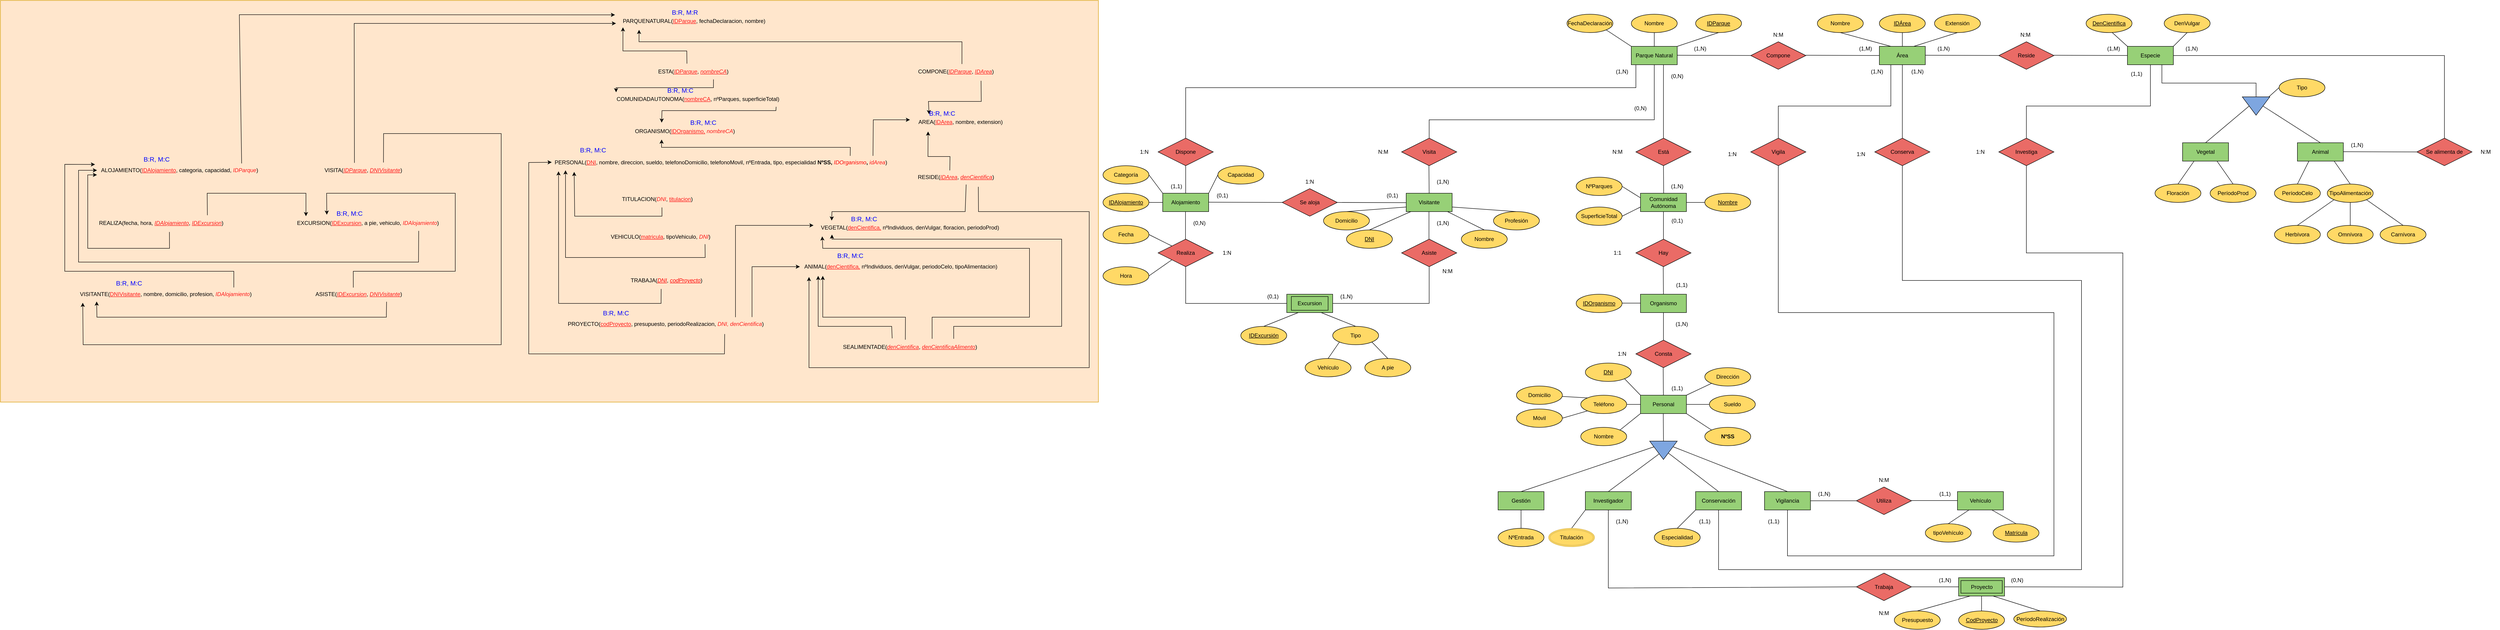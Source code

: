 <mxfile version="23.1.4" type="device">
  <diagram name="Página-1" id="bHcrREO-uS3KybAE6obh">
    <mxGraphModel dx="3915" dy="1949" grid="1" gridSize="10" guides="1" tooltips="1" connect="1" arrows="1" fold="1" page="1" pageScale="1" pageWidth="827" pageHeight="1169" math="0" shadow="0">
      <root>
        <mxCell id="0" />
        <mxCell id="1" parent="0" />
        <mxCell id="qGmY4c33bjeEbuAmrIbD-1" value="" style="rounded=0;whiteSpace=wrap;html=1;fillColor=#ffe6cc;strokeColor=#d79b00;" parent="1" vertex="1">
          <mxGeometry x="-2000" y="-80" width="2390" height="875" as="geometry" />
        </mxCell>
        <mxCell id="qGmY4c33bjeEbuAmrIbD-220" value="PARQUENATURAL(&lt;font color=&quot;#ff1919&quot;&gt;&lt;u&gt;IDParque&lt;/u&gt;&lt;/font&gt;, fechaDeclaracion, nombre)" style="text;html=1;strokeColor=none;fillColor=none;align=center;verticalAlign=middle;whiteSpace=wrap;rounded=0;" parent="1" vertex="1">
          <mxGeometry x="-760" y="-50" width="540" height="30" as="geometry" />
        </mxCell>
        <mxCell id="qGmY4c33bjeEbuAmrIbD-221" value="COMPONE(&lt;font color=&quot;#ff1919&quot;&gt;&lt;i&gt;&lt;u&gt;IDParque&lt;/u&gt;&lt;/i&gt;&lt;/font&gt;, &lt;font color=&quot;#ff1919&quot;&gt;&lt;i&gt;&lt;u&gt;IDArea&lt;/u&gt;&lt;/i&gt;&lt;/font&gt;)" style="text;html=1;strokeColor=none;fillColor=none;align=center;verticalAlign=middle;whiteSpace=wrap;rounded=0;" parent="1" vertex="1">
          <mxGeometry x="-190" y="60" width="540" height="30" as="geometry" />
        </mxCell>
        <mxCell id="qGmY4c33bjeEbuAmrIbD-222" value="AREA(&lt;font color=&quot;#ff1919&quot;&gt;&lt;u&gt;IDArea&lt;/u&gt;&lt;/font&gt;, nombre, extension)" style="text;html=1;strokeColor=none;fillColor=none;align=center;verticalAlign=middle;whiteSpace=wrap;rounded=0;" parent="1" vertex="1">
          <mxGeometry x="-180" y="170" width="540" height="30" as="geometry" />
        </mxCell>
        <mxCell id="qGmY4c33bjeEbuAmrIbD-223" value="RESIDE(&lt;font color=&quot;#ff1919&quot;&gt;&lt;u&gt;&lt;i&gt;IDArea&lt;/i&gt;&lt;/u&gt;&lt;/font&gt;, &lt;font color=&quot;#ff1919&quot;&gt;&lt;u&gt;&lt;i&gt;denCientifica&lt;/i&gt;&lt;/u&gt;&lt;/font&gt;)" style="text;html=1;strokeColor=none;fillColor=none;align=center;verticalAlign=middle;whiteSpace=wrap;rounded=0;" parent="1" vertex="1">
          <mxGeometry x="-190" y="290" width="540" height="30" as="geometry" />
        </mxCell>
        <mxCell id="qGmY4c33bjeEbuAmrIbD-224" value="VEGETAL(&lt;u style=&quot;color: rgb(255, 25, 25);&quot;&gt;denCientifica&lt;/u&gt;&lt;u style=&quot;font-style: italic; color: rgb(255, 25, 25);&quot;&gt;,&lt;/u&gt; nºIndividuos, denVulgar, floracion, periodoProd)" style="text;html=1;strokeColor=none;fillColor=none;align=center;verticalAlign=middle;whiteSpace=wrap;rounded=0;" parent="1" vertex="1">
          <mxGeometry x="-290" y="400" width="540" height="30" as="geometry" />
        </mxCell>
        <mxCell id="qGmY4c33bjeEbuAmrIbD-225" value="ANIMAL(&lt;u style=&quot;color: rgb(255, 25, 25);&quot;&gt;denCientifica&lt;/u&gt;&lt;u style=&quot;font-style: italic; color: rgb(255, 25, 25);&quot;&gt;,&lt;/u&gt; nºIndividuos, denVulgar, periodoCelo, tipoAlimentacion)" style="text;html=1;strokeColor=none;fillColor=none;align=center;verticalAlign=middle;whiteSpace=wrap;rounded=0;" parent="1" vertex="1">
          <mxGeometry x="-310" y="485" width="540" height="30" as="geometry" />
        </mxCell>
        <mxCell id="qGmY4c33bjeEbuAmrIbD-226" value="SEALIMENTADE(&lt;font color=&quot;#ff1919&quot;&gt;&lt;u&gt;&lt;i&gt;denCientifica&lt;/i&gt;&lt;/u&gt;&lt;/font&gt;, &lt;font color=&quot;#ff1919&quot;&gt;&lt;u&gt;&lt;i&gt;denCientificaAlimento&lt;/i&gt;&lt;/u&gt;&lt;/font&gt;)" style="text;html=1;strokeColor=none;fillColor=none;align=center;verticalAlign=middle;whiteSpace=wrap;rounded=0;" parent="1" vertex="1">
          <mxGeometry x="-290" y="660" width="540" height="30" as="geometry" />
        </mxCell>
        <mxCell id="qGmY4c33bjeEbuAmrIbD-228" value="ESTA(&lt;font color=&quot;#ff1919&quot;&gt;&lt;u&gt;&lt;i&gt;IDParque&lt;/i&gt;&lt;/u&gt;&lt;/font&gt;, &lt;font color=&quot;#ff1919&quot;&gt;&lt;u&gt;&lt;i&gt;nombreCA&lt;/i&gt;&lt;/u&gt;&lt;/font&gt;)&amp;nbsp;" style="text;html=1;strokeColor=none;fillColor=none;align=center;verticalAlign=middle;whiteSpace=wrap;rounded=0;" parent="1" vertex="1">
          <mxGeometry x="-760" y="60" width="540" height="30" as="geometry" />
        </mxCell>
        <mxCell id="qGmY4c33bjeEbuAmrIbD-229" value="COMUNIDADAUTONOMA(&lt;font color=&quot;#ff1919&quot;&gt;&lt;u&gt;nombreCA&lt;/u&gt;&lt;/font&gt;, nºParques, superficieTotal)&amp;nbsp;" style="text;html=1;strokeColor=none;fillColor=none;align=center;verticalAlign=middle;whiteSpace=wrap;rounded=0;" parent="1" vertex="1">
          <mxGeometry x="-750" y="120" width="540" height="30" as="geometry" />
        </mxCell>
        <mxCell id="qGmY4c33bjeEbuAmrIbD-230" value="Área" style="whiteSpace=wrap;html=1;align=center;fillColor=#97D077;" parent="1" vertex="1">
          <mxGeometry x="2090" y="20" width="100" height="40" as="geometry" />
        </mxCell>
        <mxCell id="qGmY4c33bjeEbuAmrIbD-232" value="Parque Natural" style="whiteSpace=wrap;html=1;align=center;fillColor=#97D077;" parent="1" vertex="1">
          <mxGeometry x="1550" y="20" width="100" height="40" as="geometry" />
        </mxCell>
        <mxCell id="qGmY4c33bjeEbuAmrIbD-233" value="" style="triangle;whiteSpace=wrap;html=1;rotation=90;fillColor=#7EA6E0;" parent="1" vertex="1">
          <mxGeometry x="1600" y="870" width="40" height="60" as="geometry" />
        </mxCell>
        <mxCell id="qGmY4c33bjeEbuAmrIbD-234" value="Nombre" style="ellipse;whiteSpace=wrap;html=1;align=center;fillColor=#FFD966;" parent="1" vertex="1">
          <mxGeometry x="1550" y="-50" width="100" height="40" as="geometry" />
        </mxCell>
        <mxCell id="qGmY4c33bjeEbuAmrIbD-235" value="&lt;u&gt;IDParque&lt;/u&gt;" style="ellipse;whiteSpace=wrap;html=1;align=center;fillColor=#FFD966;" parent="1" vertex="1">
          <mxGeometry x="1690" y="-50" width="100" height="40" as="geometry" />
        </mxCell>
        <mxCell id="qGmY4c33bjeEbuAmrIbD-236" value="FechaDeclaración" style="ellipse;whiteSpace=wrap;html=1;align=center;fillColor=#FFD966;" parent="1" vertex="1">
          <mxGeometry x="1410" y="-50" width="100" height="40" as="geometry" />
        </mxCell>
        <mxCell id="qGmY4c33bjeEbuAmrIbD-237" value="Nombre" style="ellipse;whiteSpace=wrap;html=1;align=center;fillColor=#FFD966;" parent="1" vertex="1">
          <mxGeometry x="1955" y="-50" width="100" height="40" as="geometry" />
        </mxCell>
        <mxCell id="qGmY4c33bjeEbuAmrIbD-238" value="Extensión" style="ellipse;whiteSpace=wrap;html=1;align=center;fillColor=#FFD966;" parent="1" vertex="1">
          <mxGeometry x="2210" y="-50" width="100" height="40" as="geometry" />
        </mxCell>
        <mxCell id="qGmY4c33bjeEbuAmrIbD-239" value="" style="triangle;whiteSpace=wrap;html=1;rotation=90;fillColor=#7EA6E0;" parent="1" vertex="1">
          <mxGeometry x="2890" y="120" width="40" height="60" as="geometry" />
        </mxCell>
        <mxCell id="qGmY4c33bjeEbuAmrIbD-240" value="Tipo" style="ellipse;whiteSpace=wrap;html=1;align=center;fillColor=#FFD966;" parent="1" vertex="1">
          <mxGeometry x="2960" y="90" width="100" height="40" as="geometry" />
        </mxCell>
        <mxCell id="qGmY4c33bjeEbuAmrIbD-241" value="Animal" style="whiteSpace=wrap;html=1;align=center;fillColor=#97D077;" parent="1" vertex="1">
          <mxGeometry x="3000" y="230" width="100" height="40" as="geometry" />
        </mxCell>
        <mxCell id="qGmY4c33bjeEbuAmrIbD-242" value="Vegetal" style="whiteSpace=wrap;html=1;align=center;fillColor=#97D077;" parent="1" vertex="1">
          <mxGeometry x="2750" y="230" width="100" height="40" as="geometry" />
        </mxCell>
        <mxCell id="qGmY4c33bjeEbuAmrIbD-243" value="Floración" style="ellipse;whiteSpace=wrap;html=1;align=center;fillColor=#FFD966;" parent="1" vertex="1">
          <mxGeometry x="2690" y="320" width="100" height="40" as="geometry" />
        </mxCell>
        <mxCell id="qGmY4c33bjeEbuAmrIbD-244" value="PeríodoProd" style="ellipse;whiteSpace=wrap;html=1;align=center;fillColor=#FFD966;" parent="1" vertex="1">
          <mxGeometry x="2810" y="320" width="100" height="40" as="geometry" />
        </mxCell>
        <mxCell id="qGmY4c33bjeEbuAmrIbD-245" value="TipoAlimentación" style="ellipse;whiteSpace=wrap;html=1;align=center;fillColor=#FFD966;" parent="1" vertex="1">
          <mxGeometry x="3065" y="320" width="100" height="40" as="geometry" />
        </mxCell>
        <mxCell id="qGmY4c33bjeEbuAmrIbD-246" value="Herbívora" style="ellipse;whiteSpace=wrap;html=1;align=center;fillColor=#FFD966;" parent="1" vertex="1">
          <mxGeometry x="2950" y="410" width="100" height="40" as="geometry" />
        </mxCell>
        <mxCell id="qGmY4c33bjeEbuAmrIbD-247" value="Carnívora" style="ellipse;whiteSpace=wrap;html=1;align=center;fillColor=#FFD966;" parent="1" vertex="1">
          <mxGeometry x="3180" y="410" width="100" height="40" as="geometry" />
        </mxCell>
        <mxCell id="qGmY4c33bjeEbuAmrIbD-248" value="Omnívora" style="ellipse;whiteSpace=wrap;html=1;align=center;fillColor=#FFD966;" parent="1" vertex="1">
          <mxGeometry x="3065" y="410" width="100" height="40" as="geometry" />
        </mxCell>
        <mxCell id="qGmY4c33bjeEbuAmrIbD-249" value="PeríodoCelo" style="ellipse;whiteSpace=wrap;html=1;align=center;fillColor=#FFD966;" parent="1" vertex="1">
          <mxGeometry x="2950" y="320" width="100" height="40" as="geometry" />
        </mxCell>
        <mxCell id="qGmY4c33bjeEbuAmrIbD-250" value="Se alimenta de" style="shape=rhombus;perimeter=rhombusPerimeter;whiteSpace=wrap;html=1;align=center;fillColor=#EA6B66;" parent="1" vertex="1">
          <mxGeometry x="3260" y="220" width="120" height="60" as="geometry" />
        </mxCell>
        <mxCell id="qGmY4c33bjeEbuAmrIbD-251" value="Consta" style="shape=rhombus;perimeter=rhombusPerimeter;whiteSpace=wrap;html=1;align=center;fillColor=#EA6B66;" parent="1" vertex="1">
          <mxGeometry x="1560" y="660" width="120" height="60" as="geometry" />
        </mxCell>
        <mxCell id="qGmY4c33bjeEbuAmrIbD-252" value="Personal" style="whiteSpace=wrap;html=1;align=center;fillColor=#97D077;" parent="1" vertex="1">
          <mxGeometry x="1570" y="780" width="100" height="40" as="geometry" />
        </mxCell>
        <mxCell id="qGmY4c33bjeEbuAmrIbD-253" value="&lt;u&gt;DNI&lt;/u&gt;" style="ellipse;whiteSpace=wrap;html=1;align=center;fillColor=#FFD966;" parent="1" vertex="1">
          <mxGeometry x="1450" y="710" width="100" height="40" as="geometry" />
        </mxCell>
        <mxCell id="qGmY4c33bjeEbuAmrIbD-254" value="&lt;b&gt;NºSS&lt;/b&gt;" style="ellipse;whiteSpace=wrap;html=1;align=center;fillColor=#FFD966;" parent="1" vertex="1">
          <mxGeometry x="1710" y="850" width="100" height="40" as="geometry" />
        </mxCell>
        <mxCell id="qGmY4c33bjeEbuAmrIbD-255" value="Nombre" style="ellipse;whiteSpace=wrap;html=1;align=center;fillColor=#FFD966;" parent="1" vertex="1">
          <mxGeometry x="1440" y="850" width="100" height="40" as="geometry" />
        </mxCell>
        <mxCell id="qGmY4c33bjeEbuAmrIbD-256" value="Dirección" style="ellipse;whiteSpace=wrap;html=1;align=center;fillColor=#FFD966;" parent="1" vertex="1">
          <mxGeometry x="1710" y="720" width="100" height="40" as="geometry" />
        </mxCell>
        <mxCell id="qGmY4c33bjeEbuAmrIbD-257" value="Teléfono" style="ellipse;whiteSpace=wrap;html=1;align=center;fillColor=#FFD966;" parent="1" vertex="1">
          <mxGeometry x="1440" y="780" width="100" height="40" as="geometry" />
        </mxCell>
        <mxCell id="qGmY4c33bjeEbuAmrIbD-258" value="Domicilio" style="ellipse;whiteSpace=wrap;html=1;align=center;fillColor=#FFD966;" parent="1" vertex="1">
          <mxGeometry x="1300" y="760" width="100" height="40" as="geometry" />
        </mxCell>
        <mxCell id="qGmY4c33bjeEbuAmrIbD-259" value="Móvil" style="ellipse;whiteSpace=wrap;html=1;align=center;fillColor=#FFD966;" parent="1" vertex="1">
          <mxGeometry x="1300" y="810" width="100" height="40" as="geometry" />
        </mxCell>
        <mxCell id="qGmY4c33bjeEbuAmrIbD-260" value="Gestión" style="whiteSpace=wrap;html=1;align=center;fillColor=#97D077;" parent="1" vertex="1">
          <mxGeometry x="1260" y="990" width="100" height="40" as="geometry" />
        </mxCell>
        <mxCell id="qGmY4c33bjeEbuAmrIbD-261" value="Investigador" style="whiteSpace=wrap;html=1;align=center;fillColor=#97D077;" parent="1" vertex="1">
          <mxGeometry x="1450" y="990" width="100" height="40" as="geometry" />
        </mxCell>
        <mxCell id="qGmY4c33bjeEbuAmrIbD-262" value="Conservación" style="whiteSpace=wrap;html=1;align=center;fillColor=#97D077;" parent="1" vertex="1">
          <mxGeometry x="1690" y="990" width="100" height="40" as="geometry" />
        </mxCell>
        <mxCell id="qGmY4c33bjeEbuAmrIbD-263" value="Vigilancia" style="whiteSpace=wrap;html=1;align=center;fillColor=#97D077;" parent="1" vertex="1">
          <mxGeometry x="1840" y="990" width="100" height="40" as="geometry" />
        </mxCell>
        <mxCell id="qGmY4c33bjeEbuAmrIbD-264" value="Comunidad Autónoma" style="whiteSpace=wrap;html=1;align=center;fillColor=#97D077;" parent="1" vertex="1">
          <mxGeometry x="1570" y="340" width="100" height="40" as="geometry" />
        </mxCell>
        <mxCell id="qGmY4c33bjeEbuAmrIbD-265" value="Organismo" style="whiteSpace=wrap;html=1;align=center;fillColor=#97D077;" parent="1" vertex="1">
          <mxGeometry x="1570" y="560" width="100" height="40" as="geometry" />
        </mxCell>
        <mxCell id="qGmY4c33bjeEbuAmrIbD-266" value="Hay" style="shape=rhombus;perimeter=rhombusPerimeter;whiteSpace=wrap;html=1;align=center;fillColor=#EA6B66;" parent="1" vertex="1">
          <mxGeometry x="1560" y="440" width="120" height="60" as="geometry" />
        </mxCell>
        <mxCell id="qGmY4c33bjeEbuAmrIbD-267" value="NºEntrada" style="ellipse;whiteSpace=wrap;html=1;align=center;fillColor=#FFD966;" parent="1" vertex="1">
          <mxGeometry x="1260" y="1070" width="100" height="40" as="geometry" />
        </mxCell>
        <mxCell id="qGmY4c33bjeEbuAmrIbD-268" style="edgeStyle=orthogonalEdgeStyle;rounded=0;orthogonalLoop=1;jettySize=auto;html=1;exitX=0.5;exitY=1;exitDx=0;exitDy=0;" parent="1" edge="1">
          <mxGeometry relative="1" as="geometry">
            <mxPoint x="1700" y="1110" as="sourcePoint" />
            <mxPoint x="1700" y="1110" as="targetPoint" />
          </mxGeometry>
        </mxCell>
        <mxCell id="qGmY4c33bjeEbuAmrIbD-269" value="Proyecto" style="whiteSpace=wrap;html=1;align=center;fillColor=#97D077;" parent="1" vertex="1">
          <mxGeometry x="2262.5" y="1177.5" width="100" height="40" as="geometry" />
        </mxCell>
        <mxCell id="qGmY4c33bjeEbuAmrIbD-270" value="Trabaja" style="shape=rhombus;perimeter=rhombusPerimeter;whiteSpace=wrap;html=1;align=center;fillColor=#EA6B66;" parent="1" vertex="1">
          <mxGeometry x="2040" y="1167.5" width="120" height="60" as="geometry" />
        </mxCell>
        <mxCell id="qGmY4c33bjeEbuAmrIbD-271" value="&lt;u&gt;CodProyecto&lt;/u&gt;" style="ellipse;whiteSpace=wrap;html=1;align=center;fillColor=#FFD966;" parent="1" vertex="1">
          <mxGeometry x="2262.5" y="1250" width="100" height="40" as="geometry" />
        </mxCell>
        <mxCell id="qGmY4c33bjeEbuAmrIbD-272" value="Presupuesto" style="ellipse;whiteSpace=wrap;html=1;align=center;fillColor=#FFD966;" parent="1" vertex="1">
          <mxGeometry x="2122.5" y="1250" width="100" height="40" as="geometry" />
        </mxCell>
        <mxCell id="qGmY4c33bjeEbuAmrIbD-273" value="PeríodoRealización" style="ellipse;whiteSpace=wrap;html=1;align=center;fillColor=#FFD966;" parent="1" vertex="1">
          <mxGeometry x="2382.5" y="1250" width="115" height="35" as="geometry" />
        </mxCell>
        <mxCell id="qGmY4c33bjeEbuAmrIbD-274" value="" style="endArrow=none;html=1;rounded=0;entryX=0;entryY=0;entryDx=0;entryDy=0;exitX=1;exitY=1;exitDx=0;exitDy=0;" parent="1" source="qGmY4c33bjeEbuAmrIbD-236" target="qGmY4c33bjeEbuAmrIbD-232" edge="1">
          <mxGeometry width="50" height="50" relative="1" as="geometry">
            <mxPoint x="1470" y="280" as="sourcePoint" />
            <mxPoint x="1520" y="230" as="targetPoint" />
          </mxGeometry>
        </mxCell>
        <mxCell id="qGmY4c33bjeEbuAmrIbD-275" value="" style="endArrow=none;html=1;rounded=0;entryX=0.5;entryY=0;entryDx=0;entryDy=0;exitX=0.5;exitY=1;exitDx=0;exitDy=0;" parent="1" source="qGmY4c33bjeEbuAmrIbD-234" target="qGmY4c33bjeEbuAmrIbD-232" edge="1">
          <mxGeometry width="50" height="50" relative="1" as="geometry">
            <mxPoint x="1470" y="280" as="sourcePoint" />
            <mxPoint x="1520" y="230" as="targetPoint" />
          </mxGeometry>
        </mxCell>
        <mxCell id="qGmY4c33bjeEbuAmrIbD-276" value="" style="endArrow=none;html=1;rounded=0;entryX=1;entryY=0;entryDx=0;entryDy=0;exitX=0.5;exitY=1;exitDx=0;exitDy=0;" parent="1" source="qGmY4c33bjeEbuAmrIbD-235" target="qGmY4c33bjeEbuAmrIbD-232" edge="1">
          <mxGeometry width="50" height="50" relative="1" as="geometry">
            <mxPoint x="1470" y="280" as="sourcePoint" />
            <mxPoint x="1520" y="230" as="targetPoint" />
          </mxGeometry>
        </mxCell>
        <mxCell id="qGmY4c33bjeEbuAmrIbD-277" value="" style="endArrow=none;html=1;rounded=0;entryX=0.5;entryY=1;entryDx=0;entryDy=0;exitX=0.5;exitY=0;exitDx=0;exitDy=0;" parent="1" edge="1">
          <mxGeometry width="50" height="50" relative="1" as="geometry">
            <mxPoint x="1620" y="560" as="sourcePoint" />
            <mxPoint x="1619.5" y="500" as="targetPoint" />
          </mxGeometry>
        </mxCell>
        <mxCell id="qGmY4c33bjeEbuAmrIbD-278" value="" style="endArrow=none;html=1;rounded=0;entryX=1;entryY=0.5;entryDx=0;entryDy=0;exitX=0;exitY=0.5;exitDx=0;exitDy=0;" parent="1" source="qGmY4c33bjeEbuAmrIbD-252" target="qGmY4c33bjeEbuAmrIbD-257" edge="1">
          <mxGeometry width="50" height="50" relative="1" as="geometry">
            <mxPoint x="1670" y="820" as="sourcePoint" />
            <mxPoint x="1720" y="770" as="targetPoint" />
          </mxGeometry>
        </mxCell>
        <mxCell id="qGmY4c33bjeEbuAmrIbD-279" value="" style="endArrow=none;html=1;rounded=0;exitX=0;exitY=0;exitDx=0;exitDy=0;" parent="1" source="qGmY4c33bjeEbuAmrIbD-257" target="qGmY4c33bjeEbuAmrIbD-258" edge="1">
          <mxGeometry width="50" height="50" relative="1" as="geometry">
            <mxPoint x="1420" y="790" as="sourcePoint" />
            <mxPoint x="1690" y="770" as="targetPoint" />
          </mxGeometry>
        </mxCell>
        <mxCell id="qGmY4c33bjeEbuAmrIbD-280" value="" style="endArrow=none;html=1;rounded=0;entryX=1;entryY=0.5;entryDx=0;entryDy=0;exitX=0;exitY=1;exitDx=0;exitDy=0;" parent="1" source="qGmY4c33bjeEbuAmrIbD-257" target="qGmY4c33bjeEbuAmrIbD-259" edge="1">
          <mxGeometry width="50" height="50" relative="1" as="geometry">
            <mxPoint x="1670" y="820" as="sourcePoint" />
            <mxPoint x="1720" y="770" as="targetPoint" />
          </mxGeometry>
        </mxCell>
        <mxCell id="qGmY4c33bjeEbuAmrIbD-281" value="" style="endArrow=none;html=1;rounded=0;entryX=0;entryY=1;entryDx=0;entryDy=0;exitX=1;exitY=0;exitDx=0;exitDy=0;" parent="1" source="qGmY4c33bjeEbuAmrIbD-252" target="qGmY4c33bjeEbuAmrIbD-256" edge="1">
          <mxGeometry width="50" height="50" relative="1" as="geometry">
            <mxPoint x="1670" y="820" as="sourcePoint" />
            <mxPoint x="1720" y="770" as="targetPoint" />
          </mxGeometry>
        </mxCell>
        <mxCell id="qGmY4c33bjeEbuAmrIbD-282" value="" style="endArrow=none;html=1;rounded=0;exitX=0;exitY=0;exitDx=0;exitDy=0;entryX=1;entryY=1;entryDx=0;entryDy=0;" parent="1" source="qGmY4c33bjeEbuAmrIbD-254" target="qGmY4c33bjeEbuAmrIbD-252" edge="1">
          <mxGeometry width="50" height="50" relative="1" as="geometry">
            <mxPoint x="1670" y="820" as="sourcePoint" />
            <mxPoint x="1670" y="810" as="targetPoint" />
          </mxGeometry>
        </mxCell>
        <mxCell id="qGmY4c33bjeEbuAmrIbD-283" value="" style="endArrow=none;html=1;rounded=0;exitX=1;exitY=0;exitDx=0;exitDy=0;" parent="1" source="qGmY4c33bjeEbuAmrIbD-255" edge="1">
          <mxGeometry width="50" height="50" relative="1" as="geometry">
            <mxPoint x="1670" y="820" as="sourcePoint" />
            <mxPoint x="1570" y="820" as="targetPoint" />
          </mxGeometry>
        </mxCell>
        <mxCell id="qGmY4c33bjeEbuAmrIbD-284" value="" style="endArrow=none;html=1;rounded=0;entryX=0.5;entryY=1;entryDx=0;entryDy=0;exitX=0.5;exitY=0;exitDx=0;exitDy=0;" parent="1" source="qGmY4c33bjeEbuAmrIbD-267" target="qGmY4c33bjeEbuAmrIbD-260" edge="1">
          <mxGeometry width="50" height="50" relative="1" as="geometry">
            <mxPoint x="1610" y="920" as="sourcePoint" />
            <mxPoint x="1660" y="870" as="targetPoint" />
          </mxGeometry>
        </mxCell>
        <mxCell id="qGmY4c33bjeEbuAmrIbD-285" value="" style="endArrow=none;html=1;rounded=0;entryX=0.25;entryY=1;entryDx=0;entryDy=0;exitX=0.5;exitY=0;exitDx=0;exitDy=0;" parent="1" source="qGmY4c33bjeEbuAmrIbD-272" target="qGmY4c33bjeEbuAmrIbD-269" edge="1">
          <mxGeometry width="50" height="50" relative="1" as="geometry">
            <mxPoint x="2222.5" y="1247.5" as="sourcePoint" />
            <mxPoint x="2122.5" y="1037.5" as="targetPoint" />
          </mxGeometry>
        </mxCell>
        <mxCell id="qGmY4c33bjeEbuAmrIbD-286" value="" style="endArrow=none;html=1;rounded=0;entryX=0.75;entryY=1;entryDx=0;entryDy=0;exitX=0.5;exitY=0;exitDx=0;exitDy=0;" parent="1" source="qGmY4c33bjeEbuAmrIbD-273" target="qGmY4c33bjeEbuAmrIbD-269" edge="1">
          <mxGeometry width="50" height="50" relative="1" as="geometry">
            <mxPoint x="2072.5" y="1087.5" as="sourcePoint" />
            <mxPoint x="2122.5" y="1037.5" as="targetPoint" />
          </mxGeometry>
        </mxCell>
        <mxCell id="qGmY4c33bjeEbuAmrIbD-287" value="Compone" style="shape=rhombus;perimeter=rhombusPerimeter;whiteSpace=wrap;html=1;align=center;fillColor=#EA6B66;" parent="1" vertex="1">
          <mxGeometry x="1810" y="10" width="120" height="60" as="geometry" />
        </mxCell>
        <mxCell id="qGmY4c33bjeEbuAmrIbD-288" value="" style="endArrow=none;html=1;rounded=0;entryX=1;entryY=0.5;entryDx=0;entryDy=0;exitX=0;exitY=0.5;exitDx=0;exitDy=0;" parent="1" edge="1">
          <mxGeometry width="50" height="50" relative="1" as="geometry">
            <mxPoint x="1810" y="39.91" as="sourcePoint" />
            <mxPoint x="1650" y="39.41" as="targetPoint" />
          </mxGeometry>
        </mxCell>
        <mxCell id="qGmY4c33bjeEbuAmrIbD-289" value="" style="endArrow=none;html=1;rounded=0;entryX=1;entryY=0.5;entryDx=0;entryDy=0;exitX=0;exitY=0.5;exitDx=0;exitDy=0;" parent="1" edge="1">
          <mxGeometry width="50" height="50" relative="1" as="geometry">
            <mxPoint x="2090" y="39.91" as="sourcePoint" />
            <mxPoint x="1930" y="39.41" as="targetPoint" />
          </mxGeometry>
        </mxCell>
        <mxCell id="qGmY4c33bjeEbuAmrIbD-290" value="Reside" style="shape=rhombus;perimeter=rhombusPerimeter;whiteSpace=wrap;html=1;align=center;fillColor=#EA6B66;" parent="1" vertex="1">
          <mxGeometry x="2350" y="10" width="120" height="60" as="geometry" />
        </mxCell>
        <mxCell id="qGmY4c33bjeEbuAmrIbD-291" value="" style="endArrow=none;html=1;rounded=0;entryX=1;entryY=0.5;entryDx=0;entryDy=0;exitX=0;exitY=0.5;exitDx=0;exitDy=0;" parent="1" edge="1">
          <mxGeometry width="50" height="50" relative="1" as="geometry">
            <mxPoint x="2350" y="39.91" as="sourcePoint" />
            <mxPoint x="2190" y="39.41" as="targetPoint" />
          </mxGeometry>
        </mxCell>
        <mxCell id="qGmY4c33bjeEbuAmrIbD-292" value="Especie" style="whiteSpace=wrap;html=1;align=center;fillColor=#97D077;" parent="1" vertex="1">
          <mxGeometry x="2630" y="20" width="100" height="40" as="geometry" />
        </mxCell>
        <mxCell id="qGmY4c33bjeEbuAmrIbD-293" value="&lt;u&gt;DenCientífica&lt;/u&gt;" style="ellipse;whiteSpace=wrap;html=1;align=center;fillColor=#FFD966;" parent="1" vertex="1">
          <mxGeometry x="2540" y="-50" width="100" height="40" as="geometry" />
        </mxCell>
        <mxCell id="qGmY4c33bjeEbuAmrIbD-294" value="DenVulgar" style="ellipse;whiteSpace=wrap;html=1;align=center;fillColor=#FFD966;" parent="1" vertex="1">
          <mxGeometry x="2710" y="-50" width="100" height="40" as="geometry" />
        </mxCell>
        <mxCell id="qGmY4c33bjeEbuAmrIbD-295" value="" style="endArrow=none;html=1;rounded=0;entryX=0;entryY=0;entryDx=0;entryDy=0;exitX=0.57;exitY=1;exitDx=0;exitDy=0;exitPerimeter=0;" parent="1" source="qGmY4c33bjeEbuAmrIbD-293" target="qGmY4c33bjeEbuAmrIbD-292" edge="1">
          <mxGeometry width="50" height="50" relative="1" as="geometry">
            <mxPoint x="2800" y="190" as="sourcePoint" />
            <mxPoint x="2850" y="140" as="targetPoint" />
          </mxGeometry>
        </mxCell>
        <mxCell id="qGmY4c33bjeEbuAmrIbD-296" value="" style="endArrow=none;html=1;rounded=0;entryX=1;entryY=0;entryDx=0;entryDy=0;exitX=0.5;exitY=1;exitDx=0;exitDy=0;" parent="1" source="qGmY4c33bjeEbuAmrIbD-294" target="qGmY4c33bjeEbuAmrIbD-292" edge="1">
          <mxGeometry width="50" height="50" relative="1" as="geometry">
            <mxPoint x="2800" y="190" as="sourcePoint" />
            <mxPoint x="2850" y="140" as="targetPoint" />
          </mxGeometry>
        </mxCell>
        <mxCell id="qGmY4c33bjeEbuAmrIbD-297" value="" style="endArrow=none;html=1;rounded=0;entryX=1;entryY=0.5;entryDx=0;entryDy=0;exitX=0;exitY=0.5;exitDx=0;exitDy=0;" parent="1" edge="1">
          <mxGeometry width="50" height="50" relative="1" as="geometry">
            <mxPoint x="2630" y="39.91" as="sourcePoint" />
            <mxPoint x="2470" y="39.41" as="targetPoint" />
          </mxGeometry>
        </mxCell>
        <mxCell id="qGmY4c33bjeEbuAmrIbD-298" value="" style="endArrow=none;html=1;rounded=0;entryX=0;entryY=0;entryDx=0;entryDy=0;exitX=1;exitY=1;exitDx=0;exitDy=0;" parent="1" source="qGmY4c33bjeEbuAmrIbD-253" target="qGmY4c33bjeEbuAmrIbD-252" edge="1">
          <mxGeometry width="50" height="50" relative="1" as="geometry">
            <mxPoint x="1525.146" y="744.226" as="sourcePoint" />
            <mxPoint x="1620" y="810" as="targetPoint" />
          </mxGeometry>
        </mxCell>
        <mxCell id="qGmY4c33bjeEbuAmrIbD-299" value="" style="endArrow=none;html=1;rounded=0;entryX=0.5;entryY=1;entryDx=0;entryDy=0;exitX=0.5;exitY=0;exitDx=0;exitDy=0;" parent="1" edge="1">
          <mxGeometry width="50" height="50" relative="1" as="geometry">
            <mxPoint x="1619.91" y="780" as="sourcePoint" />
            <mxPoint x="1619.41" y="720" as="targetPoint" />
          </mxGeometry>
        </mxCell>
        <mxCell id="qGmY4c33bjeEbuAmrIbD-300" value="" style="endArrow=none;html=1;rounded=0;exitX=0.5;exitY=0;exitDx=0;exitDy=0;entryX=0.5;entryY=1;entryDx=0;entryDy=0;" parent="1" source="qGmY4c33bjeEbuAmrIbD-242" edge="1">
          <mxGeometry width="50" height="50" relative="1" as="geometry">
            <mxPoint x="2810" y="240" as="sourcePoint" />
            <mxPoint x="2895" y="150" as="targetPoint" />
          </mxGeometry>
        </mxCell>
        <mxCell id="qGmY4c33bjeEbuAmrIbD-301" value="" style="endArrow=none;html=1;rounded=0;exitX=0.5;exitY=0;exitDx=0;exitDy=0;entryX=0.5;entryY=0;entryDx=0;entryDy=0;" parent="1" source="qGmY4c33bjeEbuAmrIbD-241" target="qGmY4c33bjeEbuAmrIbD-239" edge="1">
          <mxGeometry width="50" height="50" relative="1" as="geometry">
            <mxPoint x="2830" y="240" as="sourcePoint" />
            <mxPoint x="2905" y="160" as="targetPoint" />
          </mxGeometry>
        </mxCell>
        <mxCell id="qGmY4c33bjeEbuAmrIbD-302" value="" style="endArrow=none;html=1;rounded=0;entryX=0.008;entryY=0.044;entryDx=0;entryDy=0;entryPerimeter=0;exitX=0;exitY=0.5;exitDx=0;exitDy=0;" parent="1" source="qGmY4c33bjeEbuAmrIbD-240" target="qGmY4c33bjeEbuAmrIbD-239" edge="1">
          <mxGeometry width="50" height="50" relative="1" as="geometry">
            <mxPoint x="2870" y="270" as="sourcePoint" />
            <mxPoint x="2920" y="220" as="targetPoint" />
          </mxGeometry>
        </mxCell>
        <mxCell id="qGmY4c33bjeEbuAmrIbD-303" value="" style="endArrow=none;html=1;rounded=0;entryX=0.25;entryY=1;entryDx=0;entryDy=0;exitX=0.5;exitY=0;exitDx=0;exitDy=0;" parent="1" target="qGmY4c33bjeEbuAmrIbD-242" edge="1">
          <mxGeometry width="50" height="50" relative="1" as="geometry">
            <mxPoint x="2740" y="320" as="sourcePoint" />
            <mxPoint x="2920" y="220" as="targetPoint" />
          </mxGeometry>
        </mxCell>
        <mxCell id="qGmY4c33bjeEbuAmrIbD-304" value="" style="endArrow=none;html=1;rounded=0;entryX=0.75;entryY=1;entryDx=0;entryDy=0;exitX=0.5;exitY=0;exitDx=0;exitDy=0;" parent="1" source="qGmY4c33bjeEbuAmrIbD-244" target="qGmY4c33bjeEbuAmrIbD-242" edge="1">
          <mxGeometry width="50" height="50" relative="1" as="geometry">
            <mxPoint x="2870" y="270" as="sourcePoint" />
            <mxPoint x="2920" y="220" as="targetPoint" />
          </mxGeometry>
        </mxCell>
        <mxCell id="qGmY4c33bjeEbuAmrIbD-305" value="" style="endArrow=none;html=1;rounded=0;entryX=0.25;entryY=1;entryDx=0;entryDy=0;" parent="1" target="qGmY4c33bjeEbuAmrIbD-241" edge="1">
          <mxGeometry width="50" height="50" relative="1" as="geometry">
            <mxPoint x="3000" y="320" as="sourcePoint" />
            <mxPoint x="3035" y="270" as="targetPoint" />
          </mxGeometry>
        </mxCell>
        <mxCell id="qGmY4c33bjeEbuAmrIbD-306" value="" style="endArrow=none;html=1;rounded=0;entryX=0.75;entryY=1;entryDx=0;entryDy=0;exitX=0.5;exitY=0;exitDx=0;exitDy=0;" parent="1" edge="1">
          <mxGeometry width="50" height="50" relative="1" as="geometry">
            <mxPoint x="3115" y="320" as="sourcePoint" />
            <mxPoint x="3080" y="270" as="targetPoint" />
          </mxGeometry>
        </mxCell>
        <mxCell id="qGmY4c33bjeEbuAmrIbD-307" value="" style="endArrow=none;html=1;rounded=0;entryX=0;entryY=1;entryDx=0;entryDy=0;exitX=0.5;exitY=0;exitDx=0;exitDy=0;" parent="1" source="qGmY4c33bjeEbuAmrIbD-246" target="qGmY4c33bjeEbuAmrIbD-245" edge="1">
          <mxGeometry width="50" height="50" relative="1" as="geometry">
            <mxPoint x="3060" y="410" as="sourcePoint" />
            <mxPoint x="3085" y="360" as="targetPoint" />
          </mxGeometry>
        </mxCell>
        <mxCell id="qGmY4c33bjeEbuAmrIbD-308" value="" style="endArrow=none;html=1;rounded=0;entryX=0.5;entryY=1;entryDx=0;entryDy=0;exitX=0.5;exitY=0;exitDx=0;exitDy=0;" parent="1" source="qGmY4c33bjeEbuAmrIbD-248" target="qGmY4c33bjeEbuAmrIbD-245" edge="1">
          <mxGeometry width="50" height="50" relative="1" as="geometry">
            <mxPoint x="2870" y="270" as="sourcePoint" />
            <mxPoint x="2920" y="220" as="targetPoint" />
          </mxGeometry>
        </mxCell>
        <mxCell id="qGmY4c33bjeEbuAmrIbD-309" value="" style="endArrow=none;html=1;rounded=0;entryX=1;entryY=1;entryDx=0;entryDy=0;exitX=0.5;exitY=0;exitDx=0;exitDy=0;" parent="1" source="qGmY4c33bjeEbuAmrIbD-247" target="qGmY4c33bjeEbuAmrIbD-245" edge="1">
          <mxGeometry width="50" height="50" relative="1" as="geometry">
            <mxPoint x="2870" y="270" as="sourcePoint" />
            <mxPoint x="2920" y="220" as="targetPoint" />
          </mxGeometry>
        </mxCell>
        <mxCell id="qGmY4c33bjeEbuAmrIbD-310" value="" style="endArrow=none;html=1;rounded=0;entryX=1;entryY=0.5;entryDx=0;entryDy=0;exitX=0;exitY=0.5;exitDx=0;exitDy=0;" parent="1" edge="1">
          <mxGeometry width="50" height="50" relative="1" as="geometry">
            <mxPoint x="3260" y="250.02" as="sourcePoint" />
            <mxPoint x="3100" y="249.52" as="targetPoint" />
          </mxGeometry>
        </mxCell>
        <mxCell id="qGmY4c33bjeEbuAmrIbD-311" value="" style="endArrow=none;html=1;rounded=0;entryX=0.5;entryY=0;entryDx=0;entryDy=0;exitX=1;exitY=0.5;exitDx=0;exitDy=0;" parent="1" source="qGmY4c33bjeEbuAmrIbD-292" target="qGmY4c33bjeEbuAmrIbD-250" edge="1">
          <mxGeometry width="50" height="50" relative="1" as="geometry">
            <mxPoint x="2640" y="260" as="sourcePoint" />
            <mxPoint x="2690" y="210" as="targetPoint" />
            <Array as="points">
              <mxPoint x="3320" y="40" />
            </Array>
          </mxGeometry>
        </mxCell>
        <mxCell id="qGmY4c33bjeEbuAmrIbD-312" value="" style="endArrow=none;html=1;rounded=0;entryX=0;entryY=0.5;entryDx=0;entryDy=0;exitX=0.75;exitY=1;exitDx=0;exitDy=0;" parent="1" source="qGmY4c33bjeEbuAmrIbD-292" target="qGmY4c33bjeEbuAmrIbD-239" edge="1">
          <mxGeometry width="50" height="50" relative="1" as="geometry">
            <mxPoint x="2680" y="100" as="sourcePoint" />
            <mxPoint x="2740" y="280" as="targetPoint" />
            <Array as="points">
              <mxPoint x="2705" y="100" />
              <mxPoint x="2910" y="100" />
            </Array>
          </mxGeometry>
        </mxCell>
        <mxCell id="qGmY4c33bjeEbuAmrIbD-313" value="" style="endArrow=none;html=1;rounded=0;entryX=0.25;entryY=0;entryDx=0;entryDy=0;exitX=0.5;exitY=1;exitDx=0;exitDy=0;" parent="1" source="qGmY4c33bjeEbuAmrIbD-237" target="qGmY4c33bjeEbuAmrIbD-230" edge="1">
          <mxGeometry width="50" height="50" relative="1" as="geometry">
            <mxPoint x="2500" y="400" as="sourcePoint" />
            <mxPoint x="2550" y="350" as="targetPoint" />
          </mxGeometry>
        </mxCell>
        <mxCell id="qGmY4c33bjeEbuAmrIbD-314" value="" style="endArrow=none;html=1;rounded=0;entryX=0.75;entryY=0;entryDx=0;entryDy=0;exitX=0.5;exitY=1;exitDx=0;exitDy=0;" parent="1" source="qGmY4c33bjeEbuAmrIbD-238" target="qGmY4c33bjeEbuAmrIbD-230" edge="1">
          <mxGeometry width="50" height="50" relative="1" as="geometry">
            <mxPoint x="2500" y="400" as="sourcePoint" />
            <mxPoint x="2550" y="350" as="targetPoint" />
          </mxGeometry>
        </mxCell>
        <mxCell id="qGmY4c33bjeEbuAmrIbD-315" value="Investiga" style="shape=rhombus;perimeter=rhombusPerimeter;whiteSpace=wrap;html=1;align=center;fillColor=#EA6B66;" parent="1" vertex="1">
          <mxGeometry x="2350" y="220" width="120" height="60" as="geometry" />
        </mxCell>
        <mxCell id="qGmY4c33bjeEbuAmrIbD-316" value="Especialidad" style="ellipse;whiteSpace=wrap;html=1;align=center;fillColor=#FFD966;" parent="1" vertex="1">
          <mxGeometry x="1600" y="1070" width="100" height="40" as="geometry" />
        </mxCell>
        <mxCell id="qGmY4c33bjeEbuAmrIbD-317" value="" style="endArrow=none;html=1;rounded=0;entryX=0;entryY=1;entryDx=0;entryDy=0;exitX=0.5;exitY=0;exitDx=0;exitDy=0;" parent="1" source="qGmY4c33bjeEbuAmrIbD-316" target="qGmY4c33bjeEbuAmrIbD-262" edge="1">
          <mxGeometry width="50" height="50" relative="1" as="geometry">
            <mxPoint x="1700" y="1070" as="sourcePoint" />
            <mxPoint x="1699.58" y="1030" as="targetPoint" />
          </mxGeometry>
        </mxCell>
        <mxCell id="qGmY4c33bjeEbuAmrIbD-318" value="tipoVehículo" style="ellipse;whiteSpace=wrap;html=1;align=center;fillColor=#FFD966;" parent="1" vertex="1">
          <mxGeometry x="2190" y="1060" width="100" height="40" as="geometry" />
        </mxCell>
        <mxCell id="qGmY4c33bjeEbuAmrIbD-319" value="&lt;u&gt;Matrícula&lt;/u&gt;" style="ellipse;whiteSpace=wrap;html=1;align=center;fillColor=#FFD966;" parent="1" vertex="1">
          <mxGeometry x="2337.5" y="1060" width="100" height="40" as="geometry" />
        </mxCell>
        <mxCell id="qGmY4c33bjeEbuAmrIbD-320" value="" style="endArrow=none;html=1;rounded=0;entryX=0;entryY=1;entryDx=0;entryDy=0;exitX=0.5;exitY=0;exitDx=0;exitDy=0;" parent="1" source="qGmY4c33bjeEbuAmrIbD-339" target="qGmY4c33bjeEbuAmrIbD-261" edge="1">
          <mxGeometry width="50" height="50" relative="1" as="geometry">
            <mxPoint x="1420" y="1070" as="sourcePoint" />
            <mxPoint x="1499.71" y="1030" as="targetPoint" />
          </mxGeometry>
        </mxCell>
        <mxCell id="qGmY4c33bjeEbuAmrIbD-321" value="Utiliza" style="shape=rhombus;perimeter=rhombusPerimeter;whiteSpace=wrap;html=1;align=center;fillColor=#EA6B66;" parent="1" vertex="1">
          <mxGeometry x="2040" y="980" width="120" height="60" as="geometry" />
        </mxCell>
        <mxCell id="qGmY4c33bjeEbuAmrIbD-322" value="Vehículo" style="whiteSpace=wrap;html=1;align=center;fillColor=#97D077;" parent="1" vertex="1">
          <mxGeometry x="2260" y="990" width="100" height="40" as="geometry" />
        </mxCell>
        <mxCell id="qGmY4c33bjeEbuAmrIbD-324" value="" style="endArrow=none;html=1;rounded=0;entryX=1;entryY=0.5;entryDx=0;entryDy=0;exitX=0;exitY=0.5;exitDx=0;exitDy=0;" parent="1" edge="1">
          <mxGeometry width="50" height="50" relative="1" as="geometry">
            <mxPoint x="2040" y="1010" as="sourcePoint" />
            <mxPoint x="1940" y="1010" as="targetPoint" />
          </mxGeometry>
        </mxCell>
        <mxCell id="qGmY4c33bjeEbuAmrIbD-325" value="" style="endArrow=none;html=1;rounded=0;entryX=0.25;entryY=1;entryDx=0;entryDy=0;exitX=0.5;exitY=0;exitDx=0;exitDy=0;" parent="1" source="qGmY4c33bjeEbuAmrIbD-318" target="qGmY4c33bjeEbuAmrIbD-322" edge="1">
          <mxGeometry width="50" height="50" relative="1" as="geometry">
            <mxPoint x="2140" y="1170" as="sourcePoint" />
            <mxPoint x="2190" y="1120" as="targetPoint" />
          </mxGeometry>
        </mxCell>
        <mxCell id="qGmY4c33bjeEbuAmrIbD-326" value="" style="endArrow=none;html=1;rounded=0;entryX=0.75;entryY=1;entryDx=0;entryDy=0;exitX=0.5;exitY=0;exitDx=0;exitDy=0;" parent="1" source="qGmY4c33bjeEbuAmrIbD-319" target="qGmY4c33bjeEbuAmrIbD-322" edge="1">
          <mxGeometry width="50" height="50" relative="1" as="geometry">
            <mxPoint x="2140" y="1170" as="sourcePoint" />
            <mxPoint x="2190" y="1120" as="targetPoint" />
          </mxGeometry>
        </mxCell>
        <mxCell id="qGmY4c33bjeEbuAmrIbD-327" value="" style="endArrow=none;html=1;rounded=0;entryX=1;entryY=0.5;entryDx=0;entryDy=0;exitX=0;exitY=0.5;exitDx=0;exitDy=0;" parent="1" source="qGmY4c33bjeEbuAmrIbD-269" target="qGmY4c33bjeEbuAmrIbD-270" edge="1">
          <mxGeometry width="50" height="50" relative="1" as="geometry">
            <mxPoint x="2262.5" y="1186.91" as="sourcePoint" />
            <mxPoint x="2182.5" y="1197.5" as="targetPoint" />
          </mxGeometry>
        </mxCell>
        <mxCell id="qGmY4c33bjeEbuAmrIbD-328" value="" style="endArrow=none;html=1;rounded=0;entryX=0.5;entryY=1;entryDx=0;entryDy=0;exitX=0.5;exitY=0;exitDx=0;exitDy=0;" parent="1" source="qGmY4c33bjeEbuAmrIbD-271" target="qGmY4c33bjeEbuAmrIbD-269" edge="1">
          <mxGeometry width="50" height="50" relative="1" as="geometry">
            <mxPoint x="2302.5" y="1057.5" as="sourcePoint" />
            <mxPoint x="2352.5" y="1007.5" as="targetPoint" />
          </mxGeometry>
        </mxCell>
        <mxCell id="qGmY4c33bjeEbuAmrIbD-329" value="" style="endArrow=none;html=1;rounded=0;entryX=0.5;entryY=1;entryDx=0;entryDy=0;exitX=0;exitY=0.5;exitDx=0;exitDy=0;" parent="1" source="qGmY4c33bjeEbuAmrIbD-270" target="qGmY4c33bjeEbuAmrIbD-261" edge="1">
          <mxGeometry width="50" height="50" relative="1" as="geometry">
            <mxPoint x="1760" y="1060" as="sourcePoint" />
            <mxPoint x="1810" y="1010" as="targetPoint" />
            <Array as="points">
              <mxPoint x="1500" y="1200" />
            </Array>
          </mxGeometry>
        </mxCell>
        <mxCell id="qGmY4c33bjeEbuAmrIbD-330" value="Vigila" style="shape=rhombus;perimeter=rhombusPerimeter;whiteSpace=wrap;html=1;align=center;fillColor=#EA6B66;" parent="1" vertex="1">
          <mxGeometry x="1810" y="220" width="120" height="60" as="geometry" />
        </mxCell>
        <mxCell id="qGmY4c33bjeEbuAmrIbD-331" value="Conserva" style="shape=rhombus;perimeter=rhombusPerimeter;whiteSpace=wrap;html=1;align=center;fillColor=#EA6B66;" parent="1" vertex="1">
          <mxGeometry x="2080" y="220" width="120" height="60" as="geometry" />
        </mxCell>
        <mxCell id="qGmY4c33bjeEbuAmrIbD-332" value="" style="endArrow=none;html=1;rounded=0;exitX=0.5;exitY=1;exitDx=0;exitDy=0;entryX=0.5;entryY=1;entryDx=0;entryDy=0;" parent="1" source="qGmY4c33bjeEbuAmrIbD-263" target="qGmY4c33bjeEbuAmrIbD-330" edge="1">
          <mxGeometry width="50" height="50" relative="1" as="geometry">
            <mxPoint x="2000" y="910" as="sourcePoint" />
            <mxPoint x="2450" y="1080" as="targetPoint" />
            <Array as="points">
              <mxPoint x="1890" y="1130" />
              <mxPoint x="2470" y="1130" />
              <mxPoint x="2470" y="600" />
              <mxPoint x="1870" y="600" />
            </Array>
          </mxGeometry>
        </mxCell>
        <mxCell id="qGmY4c33bjeEbuAmrIbD-333" value="" style="endArrow=none;html=1;rounded=0;entryX=0.5;entryY=1;entryDx=0;entryDy=0;exitX=0.5;exitY=1;exitDx=0;exitDy=0;" parent="1" source="qGmY4c33bjeEbuAmrIbD-331" target="qGmY4c33bjeEbuAmrIbD-262" edge="1">
          <mxGeometry width="50" height="50" relative="1" as="geometry">
            <mxPoint x="2000" y="1100" as="sourcePoint" />
            <mxPoint x="2050" y="1050" as="targetPoint" />
            <Array as="points">
              <mxPoint x="2140" y="530" />
              <mxPoint x="2530" y="530" />
              <mxPoint x="2530" y="1160" />
              <mxPoint x="1740" y="1160" />
            </Array>
          </mxGeometry>
        </mxCell>
        <mxCell id="qGmY4c33bjeEbuAmrIbD-334" value="" style="endArrow=none;html=1;rounded=0;exitX=1;exitY=0.5;exitDx=0;exitDy=0;entryX=0.5;entryY=1;entryDx=0;entryDy=0;" parent="1" source="qGmY4c33bjeEbuAmrIbD-269" target="qGmY4c33bjeEbuAmrIbD-315" edge="1">
          <mxGeometry width="50" height="50" relative="1" as="geometry">
            <mxPoint x="2000" y="1110" as="sourcePoint" />
            <mxPoint x="2050" y="1060" as="targetPoint" />
            <Array as="points">
              <mxPoint x="2620" y="1198" />
              <mxPoint x="2620" y="470" />
              <mxPoint x="2410" y="470" />
            </Array>
          </mxGeometry>
        </mxCell>
        <mxCell id="qGmY4c33bjeEbuAmrIbD-335" value="" style="endArrow=none;html=1;rounded=0;entryX=0.25;entryY=1;entryDx=0;entryDy=0;exitX=0.5;exitY=0;exitDx=0;exitDy=0;" parent="1" source="qGmY4c33bjeEbuAmrIbD-330" target="qGmY4c33bjeEbuAmrIbD-230" edge="1">
          <mxGeometry width="50" height="50" relative="1" as="geometry">
            <mxPoint x="2190" y="310" as="sourcePoint" />
            <mxPoint x="2240" y="260" as="targetPoint" />
            <Array as="points">
              <mxPoint x="1870" y="150" />
              <mxPoint x="2115" y="150" />
            </Array>
          </mxGeometry>
        </mxCell>
        <mxCell id="qGmY4c33bjeEbuAmrIbD-336" value="" style="endArrow=none;html=1;rounded=0;entryX=0.5;entryY=1;entryDx=0;entryDy=0;exitX=0.5;exitY=0;exitDx=0;exitDy=0;" parent="1" source="qGmY4c33bjeEbuAmrIbD-331" target="qGmY4c33bjeEbuAmrIbD-230" edge="1">
          <mxGeometry width="50" height="50" relative="1" as="geometry">
            <mxPoint x="2190" y="310" as="sourcePoint" />
            <mxPoint x="2240" y="260" as="targetPoint" />
          </mxGeometry>
        </mxCell>
        <mxCell id="qGmY4c33bjeEbuAmrIbD-337" value="" style="endArrow=none;html=1;rounded=0;entryX=0.5;entryY=1;entryDx=0;entryDy=0;exitX=0.5;exitY=0;exitDx=0;exitDy=0;" parent="1" source="qGmY4c33bjeEbuAmrIbD-315" target="qGmY4c33bjeEbuAmrIbD-292" edge="1">
          <mxGeometry width="50" height="50" relative="1" as="geometry">
            <mxPoint x="2190" y="310" as="sourcePoint" />
            <mxPoint x="2240" y="260" as="targetPoint" />
            <Array as="points">
              <mxPoint x="2410" y="150" />
              <mxPoint x="2680" y="150" />
            </Array>
          </mxGeometry>
        </mxCell>
        <mxCell id="qGmY4c33bjeEbuAmrIbD-338" value="" style="rounded=0;whiteSpace=wrap;html=1;fillColor=none;" parent="1" vertex="1">
          <mxGeometry x="2267.5" y="1183.75" width="90" height="27.5" as="geometry" />
        </mxCell>
        <mxCell id="qGmY4c33bjeEbuAmrIbD-339" value="Titulación" style="ellipse;shape=doubleEllipse;margin=3;whiteSpace=wrap;html=1;align=center;fillColor=#FFD966;strokeColor=#d6b656;" parent="1" vertex="1">
          <mxGeometry x="1370" y="1070" width="100" height="40" as="geometry" />
        </mxCell>
        <mxCell id="qGmY4c33bjeEbuAmrIbD-340" value="Visitante" style="whiteSpace=wrap;html=1;align=center;fillColor=#97D077;" parent="1" vertex="1">
          <mxGeometry x="1060" y="340" width="100" height="40" as="geometry" />
        </mxCell>
        <mxCell id="qGmY4c33bjeEbuAmrIbD-341" value="" style="endArrow=none;html=1;rounded=0;exitX=0.5;exitY=0;exitDx=0;exitDy=0;" parent="1" source="qGmY4c33bjeEbuAmrIbD-342" edge="1">
          <mxGeometry width="50" height="50" relative="1" as="geometry">
            <mxPoint x="1625" y="140" as="sourcePoint" />
            <mxPoint x="1620" y="60" as="targetPoint" />
          </mxGeometry>
        </mxCell>
        <mxCell id="qGmY4c33bjeEbuAmrIbD-342" value="Está" style="shape=rhombus;perimeter=rhombusPerimeter;whiteSpace=wrap;html=1;align=center;fillColor=#EA6B66;" parent="1" vertex="1">
          <mxGeometry x="1560" y="220" width="120" height="60" as="geometry" />
        </mxCell>
        <mxCell id="qGmY4c33bjeEbuAmrIbD-343" value="" style="endArrow=none;html=1;rounded=0;entryX=0.5;entryY=1;entryDx=0;entryDy=0;exitX=0.5;exitY=0;exitDx=0;exitDy=0;" parent="1" edge="1">
          <mxGeometry width="50" height="50" relative="1" as="geometry">
            <mxPoint x="1620.5" y="340" as="sourcePoint" />
            <mxPoint x="1620" y="280" as="targetPoint" />
          </mxGeometry>
        </mxCell>
        <mxCell id="qGmY4c33bjeEbuAmrIbD-344" value="" style="endArrow=none;html=1;rounded=0;entryX=0.5;entryY=1;entryDx=0;entryDy=0;exitX=0.5;exitY=0;exitDx=0;exitDy=0;" parent="1" source="qGmY4c33bjeEbuAmrIbD-266" edge="1">
          <mxGeometry width="50" height="50" relative="1" as="geometry">
            <mxPoint x="1620.5" y="440" as="sourcePoint" />
            <mxPoint x="1620" y="380" as="targetPoint" />
          </mxGeometry>
        </mxCell>
        <mxCell id="qGmY4c33bjeEbuAmrIbD-345" value="" style="endArrow=none;html=1;rounded=0;entryX=0.5;entryY=1;entryDx=0;entryDy=0;exitX=0.5;exitY=0;exitDx=0;exitDy=0;" parent="1" source="qGmY4c33bjeEbuAmrIbD-251" edge="1">
          <mxGeometry width="50" height="50" relative="1" as="geometry">
            <mxPoint x="1620" y="670" as="sourcePoint" />
            <mxPoint x="1620" y="600" as="targetPoint" />
          </mxGeometry>
        </mxCell>
        <mxCell id="qGmY4c33bjeEbuAmrIbD-346" value="" style="endArrow=none;html=1;rounded=0;entryX=0.5;entryY=1;entryDx=0;entryDy=0;exitX=0.5;exitY=0;exitDx=0;exitDy=0;" parent="1" edge="1">
          <mxGeometry width="50" height="50" relative="1" as="geometry">
            <mxPoint x="1620.08" y="880" as="sourcePoint" />
            <mxPoint x="1619.58" y="820" as="targetPoint" />
          </mxGeometry>
        </mxCell>
        <mxCell id="qGmY4c33bjeEbuAmrIbD-347" value="" style="endArrow=none;html=1;rounded=0;entryX=0.5;entryY=0;entryDx=0;entryDy=0;exitX=0.313;exitY=0.847;exitDx=0;exitDy=0;exitPerimeter=0;" parent="1" source="qGmY4c33bjeEbuAmrIbD-233" target="qGmY4c33bjeEbuAmrIbD-260" edge="1">
          <mxGeometry width="50" height="50" relative="1" as="geometry">
            <mxPoint x="1630.08" y="890" as="sourcePoint" />
            <mxPoint x="1629.58" y="830" as="targetPoint" />
          </mxGeometry>
        </mxCell>
        <mxCell id="qGmY4c33bjeEbuAmrIbD-348" value="" style="endArrow=none;html=1;rounded=0;entryX=0.5;entryY=0;entryDx=0;entryDy=0;exitX=0.7;exitY=0.66;exitDx=0;exitDy=0;exitPerimeter=0;" parent="1" source="qGmY4c33bjeEbuAmrIbD-233" target="qGmY4c33bjeEbuAmrIbD-261" edge="1">
          <mxGeometry width="50" height="50" relative="1" as="geometry">
            <mxPoint x="1610" y="910" as="sourcePoint" />
            <mxPoint x="1320" y="1000" as="targetPoint" />
          </mxGeometry>
        </mxCell>
        <mxCell id="qGmY4c33bjeEbuAmrIbD-349" value="" style="endArrow=none;html=1;rounded=0;entryX=0.5;entryY=0;entryDx=0;entryDy=0;exitX=0.313;exitY=0.139;exitDx=0;exitDy=0;exitPerimeter=0;" parent="1" source="qGmY4c33bjeEbuAmrIbD-233" target="qGmY4c33bjeEbuAmrIbD-263" edge="1">
          <mxGeometry width="50" height="50" relative="1" as="geometry">
            <mxPoint x="1609" y="903" as="sourcePoint" />
            <mxPoint x="1320" y="1000" as="targetPoint" />
          </mxGeometry>
        </mxCell>
        <mxCell id="qGmY4c33bjeEbuAmrIbD-350" value="" style="endArrow=none;html=1;rounded=0;entryX=0.5;entryY=0;entryDx=0;entryDy=0;exitX=0.654;exitY=0.32;exitDx=0;exitDy=0;exitPerimeter=0;" parent="1" source="qGmY4c33bjeEbuAmrIbD-233" target="qGmY4c33bjeEbuAmrIbD-262" edge="1">
          <mxGeometry width="50" height="50" relative="1" as="geometry">
            <mxPoint x="1620" y="918" as="sourcePoint" />
            <mxPoint x="1510" y="1000" as="targetPoint" />
          </mxGeometry>
        </mxCell>
        <mxCell id="qGmY4c33bjeEbuAmrIbD-351" value="" style="endArrow=none;html=1;rounded=0;entryX=1;entryY=0.5;entryDx=0;entryDy=0;exitX=0;exitY=0.5;exitDx=0;exitDy=0;" parent="1" edge="1">
          <mxGeometry width="50" height="50" relative="1" as="geometry">
            <mxPoint x="2260" y="1009.5" as="sourcePoint" />
            <mxPoint x="2160" y="1009.5" as="targetPoint" />
          </mxGeometry>
        </mxCell>
        <mxCell id="qGmY4c33bjeEbuAmrIbD-352" value="Visita" style="shape=rhombus;perimeter=rhombusPerimeter;whiteSpace=wrap;html=1;align=center;fillColor=#EA6B66;" parent="1" vertex="1">
          <mxGeometry x="1050" y="220" width="120" height="60" as="geometry" />
        </mxCell>
        <mxCell id="qGmY4c33bjeEbuAmrIbD-353" value="" style="endArrow=none;html=1;rounded=0;entryX=0.5;entryY=1;entryDx=0;entryDy=0;exitX=0.5;exitY=0;exitDx=0;exitDy=0;" parent="1" source="qGmY4c33bjeEbuAmrIbD-352" target="qGmY4c33bjeEbuAmrIbD-232" edge="1">
          <mxGeometry width="50" height="50" relative="1" as="geometry">
            <mxPoint x="1090" y="190" as="sourcePoint" />
            <mxPoint x="1140" y="140" as="targetPoint" />
            <Array as="points">
              <mxPoint x="1110" y="180" />
              <mxPoint x="1600" y="180" />
            </Array>
          </mxGeometry>
        </mxCell>
        <mxCell id="qGmY4c33bjeEbuAmrIbD-354" value="" style="endArrow=none;html=1;rounded=0;exitX=0.5;exitY=0;exitDx=0;exitDy=0;entryX=0.1;entryY=1.016;entryDx=0;entryDy=0;entryPerimeter=0;" parent="1" source="qGmY4c33bjeEbuAmrIbD-368" target="qGmY4c33bjeEbuAmrIbD-232" edge="1">
          <mxGeometry width="50" height="50" relative="1" as="geometry">
            <mxPoint x="550" y="220" as="sourcePoint" />
            <mxPoint x="1570" y="60" as="targetPoint" />
            <Array as="points">
              <mxPoint x="580" y="110" />
              <mxPoint x="1560" y="110" />
            </Array>
          </mxGeometry>
        </mxCell>
        <mxCell id="qGmY4c33bjeEbuAmrIbD-355" value="" style="endArrow=none;html=1;rounded=0;entryX=1;entryY=0.5;entryDx=0;entryDy=0;exitX=0;exitY=0.5;exitDx=0;exitDy=0;" parent="1" edge="1">
          <mxGeometry width="50" height="50" relative="1" as="geometry">
            <mxPoint x="1060" y="360.5" as="sourcePoint" />
            <mxPoint x="900" y="360" as="targetPoint" />
          </mxGeometry>
        </mxCell>
        <mxCell id="qGmY4c33bjeEbuAmrIbD-356" value="Se aloja" style="shape=rhombus;perimeter=rhombusPerimeter;whiteSpace=wrap;html=1;align=center;fillColor=#EA6B66;" parent="1" vertex="1">
          <mxGeometry x="790" y="330" width="120" height="60" as="geometry" />
        </mxCell>
        <mxCell id="qGmY4c33bjeEbuAmrIbD-357" value="Alojamiento" style="whiteSpace=wrap;html=1;align=center;fillColor=#97D077;" parent="1" vertex="1">
          <mxGeometry x="530" y="340" width="100" height="40" as="geometry" />
        </mxCell>
        <mxCell id="qGmY4c33bjeEbuAmrIbD-358" value="" style="endArrow=none;html=1;rounded=0;entryX=1;entryY=0.5;entryDx=0;entryDy=0;exitX=0;exitY=0.5;exitDx=0;exitDy=0;" parent="1" edge="1">
          <mxGeometry width="50" height="50" relative="1" as="geometry">
            <mxPoint x="790" y="359.97" as="sourcePoint" />
            <mxPoint x="630" y="359.47" as="targetPoint" />
          </mxGeometry>
        </mxCell>
        <mxCell id="qGmY4c33bjeEbuAmrIbD-359" value="" style="endArrow=none;html=1;rounded=0;entryX=0.5;entryY=1;entryDx=0;entryDy=0;exitX=0.5;exitY=0;exitDx=0;exitDy=0;" parent="1" edge="1">
          <mxGeometry width="50" height="50" relative="1" as="geometry">
            <mxPoint x="1109.97" y="340" as="sourcePoint" />
            <mxPoint x="1109.47" y="280" as="targetPoint" />
          </mxGeometry>
        </mxCell>
        <mxCell id="qGmY4c33bjeEbuAmrIbD-360" value="Nombre" style="ellipse;whiteSpace=wrap;html=1;align=center;fillColor=#FFD966;" parent="1" vertex="1">
          <mxGeometry x="1180" y="420" width="100" height="40" as="geometry" />
        </mxCell>
        <mxCell id="qGmY4c33bjeEbuAmrIbD-361" value="&lt;u&gt;DNI&lt;/u&gt;" style="ellipse;whiteSpace=wrap;html=1;align=center;fillColor=#FFD966;" parent="1" vertex="1">
          <mxGeometry x="930" y="420" width="100" height="40" as="geometry" />
        </mxCell>
        <mxCell id="qGmY4c33bjeEbuAmrIbD-362" value="Domicilio" style="ellipse;whiteSpace=wrap;html=1;align=center;fillColor=#FFD966;" parent="1" vertex="1">
          <mxGeometry x="880" y="380" width="100" height="40" as="geometry" />
        </mxCell>
        <mxCell id="qGmY4c33bjeEbuAmrIbD-363" value="Profesión" style="ellipse;whiteSpace=wrap;html=1;align=center;fillColor=#FFD966;" parent="1" vertex="1">
          <mxGeometry x="1250" y="380" width="100" height="40" as="geometry" />
        </mxCell>
        <mxCell id="qGmY4c33bjeEbuAmrIbD-364" value="" style="endArrow=none;html=1;rounded=0;entryX=0;entryY=0.75;entryDx=0;entryDy=0;exitX=0.5;exitY=0;exitDx=0;exitDy=0;" parent="1" source="qGmY4c33bjeEbuAmrIbD-362" target="qGmY4c33bjeEbuAmrIbD-340" edge="1">
          <mxGeometry width="50" height="50" relative="1" as="geometry">
            <mxPoint x="1410" y="570" as="sourcePoint" />
            <mxPoint x="1460" y="520" as="targetPoint" />
          </mxGeometry>
        </mxCell>
        <mxCell id="qGmY4c33bjeEbuAmrIbD-365" value="" style="endArrow=none;html=1;rounded=0;exitX=0.5;exitY=0;exitDx=0;exitDy=0;" parent="1" source="qGmY4c33bjeEbuAmrIbD-361" edge="1">
          <mxGeometry width="50" height="50" relative="1" as="geometry">
            <mxPoint x="1410" y="570" as="sourcePoint" />
            <mxPoint x="1070" y="380" as="targetPoint" />
          </mxGeometry>
        </mxCell>
        <mxCell id="qGmY4c33bjeEbuAmrIbD-366" value="" style="endArrow=none;html=1;rounded=0;exitX=0.5;exitY=0;exitDx=0;exitDy=0;" parent="1" source="qGmY4c33bjeEbuAmrIbD-360" edge="1">
          <mxGeometry width="50" height="50" relative="1" as="geometry">
            <mxPoint x="1410" y="570" as="sourcePoint" />
            <mxPoint x="1150" y="380" as="targetPoint" />
          </mxGeometry>
        </mxCell>
        <mxCell id="qGmY4c33bjeEbuAmrIbD-367" value="" style="endArrow=none;html=1;rounded=0;entryX=1;entryY=0.75;entryDx=0;entryDy=0;exitX=0.5;exitY=0;exitDx=0;exitDy=0;" parent="1" source="qGmY4c33bjeEbuAmrIbD-363" target="qGmY4c33bjeEbuAmrIbD-340" edge="1">
          <mxGeometry width="50" height="50" relative="1" as="geometry">
            <mxPoint x="1410" y="570" as="sourcePoint" />
            <mxPoint x="1460" y="520" as="targetPoint" />
          </mxGeometry>
        </mxCell>
        <mxCell id="qGmY4c33bjeEbuAmrIbD-368" value="Dispone" style="shape=rhombus;perimeter=rhombusPerimeter;whiteSpace=wrap;html=1;align=center;fillColor=#EA6B66;" parent="1" vertex="1">
          <mxGeometry x="520" y="220" width="120" height="60" as="geometry" />
        </mxCell>
        <mxCell id="qGmY4c33bjeEbuAmrIbD-369" value="" style="endArrow=none;html=1;rounded=0;entryX=0.5;entryY=1;entryDx=0;entryDy=0;exitX=0.5;exitY=0;exitDx=0;exitDy=0;" parent="1" edge="1">
          <mxGeometry width="50" height="50" relative="1" as="geometry">
            <mxPoint x="580" y="340" as="sourcePoint" />
            <mxPoint x="580" y="280" as="targetPoint" />
          </mxGeometry>
        </mxCell>
        <mxCell id="qGmY4c33bjeEbuAmrIbD-370" value="Excursion" style="whiteSpace=wrap;html=1;align=center;fillColor=#97D077;" parent="1" vertex="1">
          <mxGeometry x="800" y="560" width="100" height="40" as="geometry" />
        </mxCell>
        <mxCell id="qGmY4c33bjeEbuAmrIbD-371" value="Asiste" style="shape=rhombus;perimeter=rhombusPerimeter;whiteSpace=wrap;html=1;align=center;fillColor=#EA6B66;" parent="1" vertex="1">
          <mxGeometry x="1050" y="440" width="120" height="60" as="geometry" />
        </mxCell>
        <mxCell id="qGmY4c33bjeEbuAmrIbD-372" value="Realiza" style="shape=rhombus;perimeter=rhombusPerimeter;whiteSpace=wrap;html=1;align=center;fillColor=#EA6B66;" parent="1" vertex="1">
          <mxGeometry x="520" y="440" width="120" height="60" as="geometry" />
        </mxCell>
        <mxCell id="qGmY4c33bjeEbuAmrIbD-373" value="" style="endArrow=none;html=1;rounded=0;entryX=0.5;entryY=1;entryDx=0;entryDy=0;exitX=0.5;exitY=0;exitDx=0;exitDy=0;" parent="1" edge="1">
          <mxGeometry width="50" height="50" relative="1" as="geometry">
            <mxPoint x="1109.58" y="440" as="sourcePoint" />
            <mxPoint x="1109.58" y="380" as="targetPoint" />
          </mxGeometry>
        </mxCell>
        <mxCell id="qGmY4c33bjeEbuAmrIbD-374" value="" style="endArrow=none;html=1;rounded=0;entryX=0.5;entryY=1;entryDx=0;entryDy=0;exitX=0.5;exitY=0;exitDx=0;exitDy=0;" parent="1" edge="1">
          <mxGeometry width="50" height="50" relative="1" as="geometry">
            <mxPoint x="579.58" y="440" as="sourcePoint" />
            <mxPoint x="579.58" y="380" as="targetPoint" />
          </mxGeometry>
        </mxCell>
        <mxCell id="qGmY4c33bjeEbuAmrIbD-375" value="" style="endArrow=none;html=1;rounded=0;entryX=0.5;entryY=1;entryDx=0;entryDy=0;exitX=0;exitY=0.5;exitDx=0;exitDy=0;" parent="1" source="qGmY4c33bjeEbuAmrIbD-370" target="qGmY4c33bjeEbuAmrIbD-372" edge="1">
          <mxGeometry width="50" height="50" relative="1" as="geometry">
            <mxPoint x="1010" y="500" as="sourcePoint" />
            <mxPoint x="1060" y="450" as="targetPoint" />
            <Array as="points">
              <mxPoint x="580" y="580" />
            </Array>
          </mxGeometry>
        </mxCell>
        <mxCell id="qGmY4c33bjeEbuAmrIbD-376" value="" style="endArrow=none;html=1;rounded=0;entryX=0.5;entryY=1;entryDx=0;entryDy=0;exitX=1;exitY=0.5;exitDx=0;exitDy=0;" parent="1" source="qGmY4c33bjeEbuAmrIbD-370" target="qGmY4c33bjeEbuAmrIbD-371" edge="1">
          <mxGeometry width="50" height="50" relative="1" as="geometry">
            <mxPoint x="1010" y="500" as="sourcePoint" />
            <mxPoint x="1060" y="450" as="targetPoint" />
            <Array as="points">
              <mxPoint x="1110" y="580" />
            </Array>
          </mxGeometry>
        </mxCell>
        <mxCell id="qGmY4c33bjeEbuAmrIbD-377" value="Fecha" style="ellipse;whiteSpace=wrap;html=1;align=center;fillColor=#FFD966;" parent="1" vertex="1">
          <mxGeometry x="400" y="410" width="100" height="40" as="geometry" />
        </mxCell>
        <mxCell id="qGmY4c33bjeEbuAmrIbD-378" value="Hora" style="ellipse;whiteSpace=wrap;html=1;align=center;fillColor=#FFD966;" parent="1" vertex="1">
          <mxGeometry x="400" y="500" width="100" height="40" as="geometry" />
        </mxCell>
        <mxCell id="qGmY4c33bjeEbuAmrIbD-379" value="" style="endArrow=none;html=1;rounded=0;entryX=0;entryY=0;entryDx=0;entryDy=0;exitX=1;exitY=0.5;exitDx=0;exitDy=0;" parent="1" source="qGmY4c33bjeEbuAmrIbD-377" target="qGmY4c33bjeEbuAmrIbD-372" edge="1">
          <mxGeometry width="50" height="50" relative="1" as="geometry">
            <mxPoint x="710" y="470" as="sourcePoint" />
            <mxPoint x="760" y="420" as="targetPoint" />
          </mxGeometry>
        </mxCell>
        <mxCell id="qGmY4c33bjeEbuAmrIbD-380" value="" style="endArrow=none;html=1;rounded=0;entryX=0;entryY=1;entryDx=0;entryDy=0;exitX=1;exitY=0.5;exitDx=0;exitDy=0;" parent="1" source="qGmY4c33bjeEbuAmrIbD-378" target="qGmY4c33bjeEbuAmrIbD-372" edge="1">
          <mxGeometry width="50" height="50" relative="1" as="geometry">
            <mxPoint x="710" y="470" as="sourcePoint" />
            <mxPoint x="760" y="420" as="targetPoint" />
          </mxGeometry>
        </mxCell>
        <mxCell id="qGmY4c33bjeEbuAmrIbD-381" value="&lt;u&gt;IDExcursión&lt;/u&gt;" style="ellipse;whiteSpace=wrap;html=1;align=center;fillColor=#FFD966;" parent="1" vertex="1">
          <mxGeometry x="700" y="630" width="100" height="40" as="geometry" />
        </mxCell>
        <mxCell id="qGmY4c33bjeEbuAmrIbD-382" value="Tipo" style="ellipse;whiteSpace=wrap;html=1;align=center;fillColor=#FFD966;" parent="1" vertex="1">
          <mxGeometry x="900" y="630" width="100" height="40" as="geometry" />
        </mxCell>
        <mxCell id="qGmY4c33bjeEbuAmrIbD-383" value="Vehículo" style="ellipse;whiteSpace=wrap;html=1;align=center;fillColor=#FFD966;" parent="1" vertex="1">
          <mxGeometry x="840" y="700" width="100" height="40" as="geometry" />
        </mxCell>
        <mxCell id="qGmY4c33bjeEbuAmrIbD-384" value="A pie" style="ellipse;whiteSpace=wrap;html=1;align=center;fillColor=#FFD966;" parent="1" vertex="1">
          <mxGeometry x="970" y="700" width="100" height="40" as="geometry" />
        </mxCell>
        <mxCell id="qGmY4c33bjeEbuAmrIbD-385" value="" style="endArrow=none;html=1;rounded=0;entryX=0.25;entryY=1;entryDx=0;entryDy=0;exitX=0.5;exitY=0;exitDx=0;exitDy=0;" parent="1" source="qGmY4c33bjeEbuAmrIbD-381" target="qGmY4c33bjeEbuAmrIbD-370" edge="1">
          <mxGeometry width="50" height="50" relative="1" as="geometry">
            <mxPoint x="890" y="550" as="sourcePoint" />
            <mxPoint x="940" y="500" as="targetPoint" />
          </mxGeometry>
        </mxCell>
        <mxCell id="qGmY4c33bjeEbuAmrIbD-386" value="" style="endArrow=none;html=1;rounded=0;entryX=0.75;entryY=1;entryDx=0;entryDy=0;exitX=0.5;exitY=0;exitDx=0;exitDy=0;" parent="1" source="qGmY4c33bjeEbuAmrIbD-382" target="qGmY4c33bjeEbuAmrIbD-370" edge="1">
          <mxGeometry width="50" height="50" relative="1" as="geometry">
            <mxPoint x="890" y="550" as="sourcePoint" />
            <mxPoint x="940" y="500" as="targetPoint" />
          </mxGeometry>
        </mxCell>
        <mxCell id="qGmY4c33bjeEbuAmrIbD-387" value="" style="endArrow=none;html=1;rounded=0;entryX=0;entryY=1;entryDx=0;entryDy=0;exitX=0.5;exitY=0;exitDx=0;exitDy=0;" parent="1" source="qGmY4c33bjeEbuAmrIbD-383" target="qGmY4c33bjeEbuAmrIbD-382" edge="1">
          <mxGeometry width="50" height="50" relative="1" as="geometry">
            <mxPoint x="890" y="550" as="sourcePoint" />
            <mxPoint x="940" y="500" as="targetPoint" />
          </mxGeometry>
        </mxCell>
        <mxCell id="qGmY4c33bjeEbuAmrIbD-388" value="" style="endArrow=none;html=1;rounded=0;entryX=1;entryY=1;entryDx=0;entryDy=0;exitX=0.5;exitY=0;exitDx=0;exitDy=0;" parent="1" source="qGmY4c33bjeEbuAmrIbD-384" target="qGmY4c33bjeEbuAmrIbD-382" edge="1">
          <mxGeometry width="50" height="50" relative="1" as="geometry">
            <mxPoint x="890" y="550" as="sourcePoint" />
            <mxPoint x="940" y="500" as="targetPoint" />
          </mxGeometry>
        </mxCell>
        <mxCell id="qGmY4c33bjeEbuAmrIbD-389" value="" style="rounded=0;whiteSpace=wrap;html=1;fillColor=none;" parent="1" vertex="1">
          <mxGeometry x="810" y="565" width="80" height="30" as="geometry" />
        </mxCell>
        <mxCell id="qGmY4c33bjeEbuAmrIbD-390" value="N:M" style="text;html=1;strokeColor=none;fillColor=none;align=center;verticalAlign=middle;whiteSpace=wrap;rounded=0;" parent="1" vertex="1">
          <mxGeometry x="1840" y="-20" width="60" height="30" as="geometry" />
        </mxCell>
        <mxCell id="qGmY4c33bjeEbuAmrIbD-391" value="N:M" style="text;html=1;strokeColor=none;fillColor=none;align=center;verticalAlign=middle;whiteSpace=wrap;rounded=0;" parent="1" vertex="1">
          <mxGeometry x="2377.5" y="-20" width="60" height="30" as="geometry" />
        </mxCell>
        <mxCell id="qGmY4c33bjeEbuAmrIbD-392" value="(1,N)" style="text;html=1;strokeColor=none;fillColor=none;align=center;verticalAlign=middle;whiteSpace=wrap;rounded=0;" parent="1" vertex="1">
          <mxGeometry x="1670" y="10" width="60" height="30" as="geometry" />
        </mxCell>
        <mxCell id="qGmY4c33bjeEbuAmrIbD-393" value="(1,M)" style="text;html=1;strokeColor=none;fillColor=none;align=center;verticalAlign=middle;whiteSpace=wrap;rounded=0;" parent="1" vertex="1">
          <mxGeometry x="2030" y="10" width="60" height="30" as="geometry" />
        </mxCell>
        <mxCell id="qGmY4c33bjeEbuAmrIbD-394" value="(1,N)" style="text;html=1;strokeColor=none;fillColor=none;align=center;verticalAlign=middle;whiteSpace=wrap;rounded=0;" parent="1" vertex="1">
          <mxGeometry x="2200" y="10" width="60" height="30" as="geometry" />
        </mxCell>
        <mxCell id="qGmY4c33bjeEbuAmrIbD-395" value="(1,M)" style="text;html=1;strokeColor=none;fillColor=none;align=center;verticalAlign=middle;whiteSpace=wrap;rounded=0;" parent="1" vertex="1">
          <mxGeometry x="2570" y="10" width="60" height="30" as="geometry" />
        </mxCell>
        <mxCell id="qGmY4c33bjeEbuAmrIbD-396" value="N:M" style="text;html=1;strokeColor=none;fillColor=none;align=center;verticalAlign=middle;whiteSpace=wrap;rounded=0;" parent="1" vertex="1">
          <mxGeometry x="3380" y="235" width="60" height="30" as="geometry" />
        </mxCell>
        <mxCell id="qGmY4c33bjeEbuAmrIbD-397" value="(1,N)" style="text;html=1;strokeColor=none;fillColor=none;align=center;verticalAlign=middle;whiteSpace=wrap;rounded=0;" parent="1" vertex="1">
          <mxGeometry x="3100" y="220" width="60" height="30" as="geometry" />
        </mxCell>
        <mxCell id="qGmY4c33bjeEbuAmrIbD-398" value="(1,N)" style="text;html=1;strokeColor=none;fillColor=none;align=center;verticalAlign=middle;whiteSpace=wrap;rounded=0;" parent="1" vertex="1">
          <mxGeometry x="2740" y="10" width="60" height="30" as="geometry" />
        </mxCell>
        <mxCell id="qGmY4c33bjeEbuAmrIbD-399" value="1:N" style="text;html=1;strokeColor=none;fillColor=none;align=center;verticalAlign=middle;whiteSpace=wrap;rounded=0;" parent="1" vertex="1">
          <mxGeometry x="460" y="235" width="60" height="30" as="geometry" />
        </mxCell>
        <mxCell id="qGmY4c33bjeEbuAmrIbD-400" value="(1,N)" style="text;html=1;strokeColor=none;fillColor=none;align=center;verticalAlign=middle;whiteSpace=wrap;rounded=0;" parent="1" vertex="1">
          <mxGeometry x="1500" y="60" width="60" height="30" as="geometry" />
        </mxCell>
        <mxCell id="qGmY4c33bjeEbuAmrIbD-401" value="(1,1)" style="text;html=1;strokeColor=none;fillColor=none;align=center;verticalAlign=middle;whiteSpace=wrap;rounded=0;" parent="1" vertex="1">
          <mxGeometry x="530" y="310" width="60" height="30" as="geometry" />
        </mxCell>
        <mxCell id="qGmY4c33bjeEbuAmrIbD-402" value="N:M" style="text;html=1;strokeColor=none;fillColor=none;align=center;verticalAlign=middle;whiteSpace=wrap;rounded=0;" parent="1" vertex="1">
          <mxGeometry x="980" y="235" width="60" height="30" as="geometry" />
        </mxCell>
        <mxCell id="qGmY4c33bjeEbuAmrIbD-403" value="(0,N)" style="text;html=1;strokeColor=none;fillColor=none;align=center;verticalAlign=middle;whiteSpace=wrap;rounded=0;" parent="1" vertex="1">
          <mxGeometry x="1540" y="140" width="60" height="30" as="geometry" />
        </mxCell>
        <mxCell id="qGmY4c33bjeEbuAmrIbD-404" value="(1,N)" style="text;html=1;strokeColor=none;fillColor=none;align=center;verticalAlign=middle;whiteSpace=wrap;rounded=0;" parent="1" vertex="1">
          <mxGeometry x="1110" y="300" width="60" height="30" as="geometry" />
        </mxCell>
        <mxCell id="qGmY4c33bjeEbuAmrIbD-405" value="N:M" style="text;html=1;strokeColor=none;fillColor=none;align=center;verticalAlign=middle;whiteSpace=wrap;rounded=0;" parent="1" vertex="1">
          <mxGeometry x="1490" y="235" width="60" height="30" as="geometry" />
        </mxCell>
        <mxCell id="qGmY4c33bjeEbuAmrIbD-406" value="(0,N)" style="text;html=1;strokeColor=none;fillColor=none;align=center;verticalAlign=middle;whiteSpace=wrap;rounded=0;" parent="1" vertex="1">
          <mxGeometry x="1620" y="70" width="60" height="30" as="geometry" />
        </mxCell>
        <mxCell id="qGmY4c33bjeEbuAmrIbD-407" value="(1,N)" style="text;html=1;strokeColor=none;fillColor=none;align=center;verticalAlign=middle;whiteSpace=wrap;rounded=0;" parent="1" vertex="1">
          <mxGeometry x="1620" y="310" width="60" height="30" as="geometry" />
        </mxCell>
        <mxCell id="qGmY4c33bjeEbuAmrIbD-408" value="1:N" style="text;html=1;strokeColor=none;fillColor=none;align=center;verticalAlign=middle;whiteSpace=wrap;rounded=0;" parent="1" vertex="1">
          <mxGeometry x="1740" y="240" width="60" height="30" as="geometry" />
        </mxCell>
        <mxCell id="qGmY4c33bjeEbuAmrIbD-409" value="(1,N)" style="text;html=1;strokeColor=none;fillColor=none;align=center;verticalAlign=middle;whiteSpace=wrap;rounded=0;" parent="1" vertex="1">
          <mxGeometry x="2055" y="60" width="60" height="30" as="geometry" />
        </mxCell>
        <mxCell id="qGmY4c33bjeEbuAmrIbD-410" value="(1,1)" style="text;html=1;strokeColor=none;fillColor=none;align=center;verticalAlign=middle;whiteSpace=wrap;rounded=0;" parent="1" vertex="1">
          <mxGeometry x="1830" y="1040" width="60" height="30" as="geometry" />
        </mxCell>
        <mxCell id="qGmY4c33bjeEbuAmrIbD-411" value="1:N" style="text;html=1;strokeColor=none;fillColor=none;align=center;verticalAlign=middle;whiteSpace=wrap;rounded=0;" parent="1" vertex="1">
          <mxGeometry x="2020" y="240" width="60" height="30" as="geometry" />
        </mxCell>
        <mxCell id="qGmY4c33bjeEbuAmrIbD-412" value="(1,1)" style="text;html=1;strokeColor=none;fillColor=none;align=center;verticalAlign=middle;whiteSpace=wrap;rounded=0;" parent="1" vertex="1">
          <mxGeometry x="1680" y="1040" width="60" height="30" as="geometry" />
        </mxCell>
        <mxCell id="qGmY4c33bjeEbuAmrIbD-413" value="(1,N)" style="text;html=1;strokeColor=none;fillColor=none;align=center;verticalAlign=middle;whiteSpace=wrap;rounded=0;" parent="1" vertex="1">
          <mxGeometry x="2142.5" y="60" width="60" height="30" as="geometry" />
        </mxCell>
        <mxCell id="qGmY4c33bjeEbuAmrIbD-414" value="Sueldo" style="ellipse;whiteSpace=wrap;html=1;align=center;fillColor=#FFD966;" parent="1" vertex="1">
          <mxGeometry x="1720" y="780" width="100" height="40" as="geometry" />
        </mxCell>
        <mxCell id="qGmY4c33bjeEbuAmrIbD-415" value="" style="endArrow=none;html=1;rounded=0;entryX=1;entryY=0.5;entryDx=0;entryDy=0;exitX=0;exitY=0.5;exitDx=0;exitDy=0;" parent="1" source="qGmY4c33bjeEbuAmrIbD-414" target="qGmY4c33bjeEbuAmrIbD-252" edge="1">
          <mxGeometry width="50" height="50" relative="1" as="geometry">
            <mxPoint x="1710" y="980" as="sourcePoint" />
            <mxPoint x="1760" y="930" as="targetPoint" />
          </mxGeometry>
        </mxCell>
        <mxCell id="qGmY4c33bjeEbuAmrIbD-416" value="1:N" style="text;html=1;strokeColor=none;fillColor=none;align=center;verticalAlign=middle;whiteSpace=wrap;rounded=0;" parent="1" vertex="1">
          <mxGeometry x="2280" y="235" width="60" height="30" as="geometry" />
        </mxCell>
        <mxCell id="qGmY4c33bjeEbuAmrIbD-417" value="(1,1)" style="text;html=1;strokeColor=none;fillColor=none;align=center;verticalAlign=middle;whiteSpace=wrap;rounded=0;" parent="1" vertex="1">
          <mxGeometry x="2620" y="65" width="60" height="30" as="geometry" />
        </mxCell>
        <mxCell id="qGmY4c33bjeEbuAmrIbD-418" value="(0,N)" style="text;html=1;strokeColor=none;fillColor=none;align=center;verticalAlign=middle;whiteSpace=wrap;rounded=0;" parent="1" vertex="1">
          <mxGeometry x="2360" y="1167.5" width="60" height="30" as="geometry" />
        </mxCell>
        <mxCell id="qGmY4c33bjeEbuAmrIbD-419" value="1:N" style="text;html=1;strokeColor=none;fillColor=none;align=center;verticalAlign=middle;whiteSpace=wrap;rounded=0;" parent="1" vertex="1">
          <mxGeometry x="820" y="300" width="60" height="30" as="geometry" />
        </mxCell>
        <mxCell id="qGmY4c33bjeEbuAmrIbD-420" value="(0,1)" style="text;html=1;strokeColor=none;fillColor=none;align=center;verticalAlign=middle;whiteSpace=wrap;rounded=0;" parent="1" vertex="1">
          <mxGeometry x="630" y="330" width="60" height="30" as="geometry" />
        </mxCell>
        <mxCell id="qGmY4c33bjeEbuAmrIbD-421" value="(0,1)" style="text;html=1;strokeColor=none;fillColor=none;align=center;verticalAlign=middle;whiteSpace=wrap;rounded=0;" parent="1" vertex="1">
          <mxGeometry x="1000" y="330" width="60" height="30" as="geometry" />
        </mxCell>
        <mxCell id="qGmY4c33bjeEbuAmrIbD-422" value="1:1" style="text;html=1;strokeColor=none;fillColor=none;align=center;verticalAlign=middle;whiteSpace=wrap;rounded=0;" parent="1" vertex="1">
          <mxGeometry x="1490" y="455" width="60" height="30" as="geometry" />
        </mxCell>
        <mxCell id="qGmY4c33bjeEbuAmrIbD-423" value="(0,1)" style="text;html=1;strokeColor=none;fillColor=none;align=center;verticalAlign=middle;whiteSpace=wrap;rounded=0;" parent="1" vertex="1">
          <mxGeometry x="1620" y="385" width="60" height="30" as="geometry" />
        </mxCell>
        <mxCell id="qGmY4c33bjeEbuAmrIbD-424" value="(1,1)" style="text;html=1;strokeColor=none;fillColor=none;align=center;verticalAlign=middle;whiteSpace=wrap;rounded=0;" parent="1" vertex="1">
          <mxGeometry x="1630" y="525" width="60" height="30" as="geometry" />
        </mxCell>
        <mxCell id="qGmY4c33bjeEbuAmrIbD-425" value="N:M" style="text;html=1;strokeColor=none;fillColor=none;align=center;verticalAlign=middle;whiteSpace=wrap;rounded=0;" parent="1" vertex="1">
          <mxGeometry x="1120" y="495" width="60" height="30" as="geometry" />
        </mxCell>
        <mxCell id="qGmY4c33bjeEbuAmrIbD-426" value="(1,N)" style="text;html=1;strokeColor=none;fillColor=none;align=center;verticalAlign=middle;whiteSpace=wrap;rounded=0;" parent="1" vertex="1">
          <mxGeometry x="1110" y="390" width="60" height="30" as="geometry" />
        </mxCell>
        <mxCell id="qGmY4c33bjeEbuAmrIbD-427" value="(1,N)" style="text;html=1;strokeColor=none;fillColor=none;align=center;verticalAlign=middle;whiteSpace=wrap;rounded=0;" parent="1" vertex="1">
          <mxGeometry x="900" y="550" width="60" height="30" as="geometry" />
        </mxCell>
        <mxCell id="qGmY4c33bjeEbuAmrIbD-428" value="1:N" style="text;html=1;strokeColor=none;fillColor=none;align=center;verticalAlign=middle;whiteSpace=wrap;rounded=0;" parent="1" vertex="1">
          <mxGeometry x="640" y="455" width="60" height="30" as="geometry" />
        </mxCell>
        <mxCell id="qGmY4c33bjeEbuAmrIbD-429" value="(0,N)" style="text;html=1;strokeColor=none;fillColor=none;align=center;verticalAlign=middle;whiteSpace=wrap;rounded=0;" parent="1" vertex="1">
          <mxGeometry x="580" y="390" width="60" height="30" as="geometry" />
        </mxCell>
        <mxCell id="qGmY4c33bjeEbuAmrIbD-430" value="(0,1)" style="text;html=1;strokeColor=none;fillColor=none;align=center;verticalAlign=middle;whiteSpace=wrap;rounded=0;" parent="1" vertex="1">
          <mxGeometry x="740" y="550" width="60" height="30" as="geometry" />
        </mxCell>
        <mxCell id="qGmY4c33bjeEbuAmrIbD-431" value="1:N" style="text;html=1;strokeColor=none;fillColor=none;align=center;verticalAlign=middle;whiteSpace=wrap;rounded=0;" parent="1" vertex="1">
          <mxGeometry x="1500" y="675" width="60" height="30" as="geometry" />
        </mxCell>
        <mxCell id="qGmY4c33bjeEbuAmrIbD-432" value="(1,N)" style="text;html=1;strokeColor=none;fillColor=none;align=center;verticalAlign=middle;whiteSpace=wrap;rounded=0;" parent="1" vertex="1">
          <mxGeometry x="1630" y="610" width="60" height="30" as="geometry" />
        </mxCell>
        <mxCell id="qGmY4c33bjeEbuAmrIbD-433" value="(1,1)" style="text;html=1;strokeColor=none;fillColor=none;align=center;verticalAlign=middle;whiteSpace=wrap;rounded=0;" parent="1" vertex="1">
          <mxGeometry x="1620" y="750" width="60" height="30" as="geometry" />
        </mxCell>
        <mxCell id="qGmY4c33bjeEbuAmrIbD-434" value="N:M" style="text;html=1;strokeColor=none;fillColor=none;align=center;verticalAlign=middle;whiteSpace=wrap;rounded=0;" parent="1" vertex="1">
          <mxGeometry x="2070" y="950" width="60" height="30" as="geometry" />
        </mxCell>
        <mxCell id="qGmY4c33bjeEbuAmrIbD-435" value="(1,N)" style="text;html=1;strokeColor=none;fillColor=none;align=center;verticalAlign=middle;whiteSpace=wrap;rounded=0;" parent="1" vertex="1">
          <mxGeometry x="1940" y="980" width="60" height="30" as="geometry" />
        </mxCell>
        <mxCell id="qGmY4c33bjeEbuAmrIbD-436" value="(1,1)" style="text;html=1;strokeColor=none;fillColor=none;align=center;verticalAlign=middle;whiteSpace=wrap;rounded=0;" parent="1" vertex="1">
          <mxGeometry x="2202.5" y="980" width="60" height="30" as="geometry" />
        </mxCell>
        <mxCell id="qGmY4c33bjeEbuAmrIbD-437" value="N:M" style="text;html=1;strokeColor=none;fillColor=none;align=center;verticalAlign=middle;whiteSpace=wrap;rounded=0;" parent="1" vertex="1">
          <mxGeometry x="2070" y="1240" width="60" height="30" as="geometry" />
        </mxCell>
        <mxCell id="qGmY4c33bjeEbuAmrIbD-438" value="(1,N)" style="text;html=1;strokeColor=none;fillColor=none;align=center;verticalAlign=middle;whiteSpace=wrap;rounded=0;" parent="1" vertex="1">
          <mxGeometry x="1500" y="1040" width="60" height="30" as="geometry" />
        </mxCell>
        <mxCell id="qGmY4c33bjeEbuAmrIbD-439" value="(1,N)" style="text;html=1;strokeColor=none;fillColor=none;align=center;verticalAlign=middle;whiteSpace=wrap;rounded=0;" parent="1" vertex="1">
          <mxGeometry x="2202.5" y="1167.5" width="60" height="30" as="geometry" />
        </mxCell>
        <mxCell id="qGmY4c33bjeEbuAmrIbD-440" value="Capacidad" style="ellipse;whiteSpace=wrap;html=1;align=center;fillColor=#FFD966;" parent="1" vertex="1">
          <mxGeometry x="650" y="280" width="100" height="40" as="geometry" />
        </mxCell>
        <mxCell id="qGmY4c33bjeEbuAmrIbD-441" value="Categoría" style="ellipse;whiteSpace=wrap;html=1;align=center;fillColor=#FFD966;" parent="1" vertex="1">
          <mxGeometry x="400" y="280" width="100" height="40" as="geometry" />
        </mxCell>
        <mxCell id="qGmY4c33bjeEbuAmrIbD-442" value="&lt;u&gt;IDAlojamiento&lt;/u&gt;" style="ellipse;whiteSpace=wrap;html=1;align=center;fillColor=#FFD966;" parent="1" vertex="1">
          <mxGeometry x="400" y="340" width="100" height="40" as="geometry" />
        </mxCell>
        <mxCell id="qGmY4c33bjeEbuAmrIbD-443" value="" style="endArrow=none;html=1;rounded=0;entryX=0;entryY=0.5;entryDx=0;entryDy=0;exitX=1;exitY=0.5;exitDx=0;exitDy=0;" parent="1" source="qGmY4c33bjeEbuAmrIbD-442" target="qGmY4c33bjeEbuAmrIbD-357" edge="1">
          <mxGeometry width="50" height="50" relative="1" as="geometry">
            <mxPoint x="650" y="480" as="sourcePoint" />
            <mxPoint x="700" y="430" as="targetPoint" />
          </mxGeometry>
        </mxCell>
        <mxCell id="qGmY4c33bjeEbuAmrIbD-444" value="" style="endArrow=none;html=1;rounded=0;entryX=0;entryY=1;entryDx=0;entryDy=0;exitX=1;exitY=0.5;exitDx=0;exitDy=0;" parent="1" source="qGmY4c33bjeEbuAmrIbD-441" target="qGmY4c33bjeEbuAmrIbD-401" edge="1">
          <mxGeometry width="50" height="50" relative="1" as="geometry">
            <mxPoint x="650" y="480" as="sourcePoint" />
            <mxPoint x="700" y="430" as="targetPoint" />
          </mxGeometry>
        </mxCell>
        <mxCell id="qGmY4c33bjeEbuAmrIbD-445" value="" style="endArrow=none;html=1;rounded=0;entryX=1;entryY=0;entryDx=0;entryDy=0;exitX=0;exitY=0.5;exitDx=0;exitDy=0;" parent="1" source="qGmY4c33bjeEbuAmrIbD-440" target="qGmY4c33bjeEbuAmrIbD-357" edge="1">
          <mxGeometry width="50" height="50" relative="1" as="geometry">
            <mxPoint x="650" y="480" as="sourcePoint" />
            <mxPoint x="700" y="430" as="targetPoint" />
          </mxGeometry>
        </mxCell>
        <mxCell id="qGmY4c33bjeEbuAmrIbD-446" value="&lt;u&gt;IDÁrea&lt;/u&gt;" style="ellipse;whiteSpace=wrap;html=1;align=center;fillColor=#FFD966;" parent="1" vertex="1">
          <mxGeometry x="2090" y="-50" width="100" height="40" as="geometry" />
        </mxCell>
        <mxCell id="qGmY4c33bjeEbuAmrIbD-447" value="" style="endArrow=none;html=1;rounded=0;entryX=0.5;entryY=1;entryDx=0;entryDy=0;exitX=0.5;exitY=0;exitDx=0;exitDy=0;" parent="1" source="qGmY4c33bjeEbuAmrIbD-230" target="qGmY4c33bjeEbuAmrIbD-446" edge="1">
          <mxGeometry width="50" height="50" relative="1" as="geometry">
            <mxPoint x="1910" y="160" as="sourcePoint" />
            <mxPoint x="1960" y="110" as="targetPoint" />
          </mxGeometry>
        </mxCell>
        <mxCell id="qGmY4c33bjeEbuAmrIbD-448" value="&lt;span style=&quot;border-color: var(--border-color);&quot;&gt;NºParques&lt;/span&gt;" style="ellipse;whiteSpace=wrap;html=1;align=center;fillColor=#FFD966;" parent="1" vertex="1">
          <mxGeometry x="1430" y="305" width="100" height="40" as="geometry" />
        </mxCell>
        <mxCell id="qGmY4c33bjeEbuAmrIbD-449" value="&lt;span style=&quot;border-color: var(--border-color);&quot;&gt;&lt;u&gt;Nombre&lt;/u&gt;&lt;/span&gt;" style="ellipse;whiteSpace=wrap;html=1;align=center;fillColor=#FFD966;" parent="1" vertex="1">
          <mxGeometry x="1710" y="340" width="100" height="40" as="geometry" />
        </mxCell>
        <mxCell id="qGmY4c33bjeEbuAmrIbD-450" value="&lt;span style=&quot;border-color: var(--border-color);&quot;&gt;SuperficieTotal&lt;/span&gt;" style="ellipse;whiteSpace=wrap;html=1;align=center;fillColor=#FFD966;" parent="1" vertex="1">
          <mxGeometry x="1430" y="370" width="100" height="40" as="geometry" />
        </mxCell>
        <mxCell id="qGmY4c33bjeEbuAmrIbD-451" value="" style="endArrow=none;html=1;rounded=0;entryX=0;entryY=0.25;entryDx=0;entryDy=0;exitX=1;exitY=0.5;exitDx=0;exitDy=0;" parent="1" source="qGmY4c33bjeEbuAmrIbD-448" target="qGmY4c33bjeEbuAmrIbD-264" edge="1">
          <mxGeometry width="50" height="50" relative="1" as="geometry">
            <mxPoint x="1500" y="480" as="sourcePoint" />
            <mxPoint x="1550" y="430" as="targetPoint" />
          </mxGeometry>
        </mxCell>
        <mxCell id="qGmY4c33bjeEbuAmrIbD-452" value="" style="endArrow=none;html=1;rounded=0;entryX=0;entryY=0.75;entryDx=0;entryDy=0;exitX=1;exitY=0.5;exitDx=0;exitDy=0;" parent="1" source="qGmY4c33bjeEbuAmrIbD-450" target="qGmY4c33bjeEbuAmrIbD-264" edge="1">
          <mxGeometry width="50" height="50" relative="1" as="geometry">
            <mxPoint x="1500" y="480" as="sourcePoint" />
            <mxPoint x="1550" y="430" as="targetPoint" />
          </mxGeometry>
        </mxCell>
        <mxCell id="qGmY4c33bjeEbuAmrIbD-453" value="" style="endArrow=none;html=1;rounded=0;entryX=1;entryY=0.5;entryDx=0;entryDy=0;exitX=0;exitY=0.5;exitDx=0;exitDy=0;" parent="1" source="qGmY4c33bjeEbuAmrIbD-449" target="qGmY4c33bjeEbuAmrIbD-264" edge="1">
          <mxGeometry width="50" height="50" relative="1" as="geometry">
            <mxPoint x="1500" y="480" as="sourcePoint" />
            <mxPoint x="1550" y="430" as="targetPoint" />
          </mxGeometry>
        </mxCell>
        <mxCell id="qGmY4c33bjeEbuAmrIbD-454" value="&lt;span style=&quot;border-color: var(--border-color);&quot;&gt;&lt;u&gt;IDOrganismo&lt;/u&gt;&lt;/span&gt;" style="ellipse;whiteSpace=wrap;html=1;align=center;fillColor=#FFD966;" parent="1" vertex="1">
          <mxGeometry x="1430" y="560" width="100" height="40" as="geometry" />
        </mxCell>
        <mxCell id="qGmY4c33bjeEbuAmrIbD-455" value="" style="endArrow=none;html=1;rounded=0;entryX=1;entryY=0.5;entryDx=0;entryDy=0;exitX=0;exitY=0.5;exitDx=0;exitDy=0;" parent="1" edge="1">
          <mxGeometry width="50" height="50" relative="1" as="geometry">
            <mxPoint x="1570" y="579.43" as="sourcePoint" />
            <mxPoint x="1530" y="579.43" as="targetPoint" />
          </mxGeometry>
        </mxCell>
        <mxCell id="qGmY4c33bjeEbuAmrIbD-456" value="ORGANISMO(&lt;font color=&quot;#ff1919&quot;&gt;&lt;u&gt;IDOrganismo,&lt;/u&gt; &lt;i style=&quot;&quot;&gt;nombreCA&lt;/i&gt;&lt;/font&gt;)" style="text;html=1;strokeColor=none;fillColor=none;align=center;verticalAlign=middle;whiteSpace=wrap;rounded=0;" parent="1" vertex="1">
          <mxGeometry x="-780" y="190" width="540" height="30" as="geometry" />
        </mxCell>
        <mxCell id="qGmY4c33bjeEbuAmrIbD-457" value="PERSONAL(&lt;font color=&quot;#ff1919&quot;&gt;&lt;u&gt;DNI&lt;/u&gt;&lt;/font&gt;, nombre, direccion, sueldo, telefonoDomicilio, telefonoMovil, nºEntrada, tipo, especialidad&amp;nbsp;&lt;b&gt;NºSS, &lt;/b&gt;&lt;font color=&quot;#ff0000&quot;&gt;&lt;i&gt;IDOrganismo&lt;/i&gt;&lt;/font&gt;&lt;b&gt;,&amp;nbsp;&lt;/b&gt;&lt;font color=&quot;#ff1919&quot;&gt;&lt;i&gt;idArea&lt;/i&gt;&lt;/font&gt;)&amp;nbsp;" style="text;html=1;strokeColor=none;fillColor=none;align=center;verticalAlign=middle;whiteSpace=wrap;rounded=0;" parent="1" vertex="1">
          <mxGeometry x="-800" y="257.5" width="740" height="30" as="geometry" />
        </mxCell>
        <mxCell id="qGmY4c33bjeEbuAmrIbD-458" value="TITULACION(&lt;font color=&quot;#ff1919&quot;&gt;&lt;i style=&quot;&quot;&gt;DNI&lt;/i&gt;&lt;/font&gt;, &lt;font color=&quot;#ff1919&quot;&gt;&lt;u&gt;titulacion&lt;/u&gt;&lt;/font&gt;)" style="text;html=1;strokeColor=none;fillColor=none;align=center;verticalAlign=middle;whiteSpace=wrap;rounded=0;" parent="1" vertex="1">
          <mxGeometry x="-880" y="337.5" width="620" height="30" as="geometry" />
        </mxCell>
        <mxCell id="qGmY4c33bjeEbuAmrIbD-459" value="VEHICULO(&lt;font color=&quot;#ff1919&quot;&gt;&lt;u&gt;matricula&lt;/u&gt;&lt;/font&gt;, tipoVehiculo, &lt;font color=&quot;#ff1919&quot;&gt;&lt;i&gt;DNI&lt;/i&gt;&lt;/font&gt;)" style="text;html=1;strokeColor=none;fillColor=none;align=center;verticalAlign=middle;whiteSpace=wrap;rounded=0;" parent="1" vertex="1">
          <mxGeometry x="-873" y="420" width="620" height="30" as="geometry" />
        </mxCell>
        <mxCell id="qGmY4c33bjeEbuAmrIbD-461" value="PROYECTO(&lt;font color=&quot;#ff1919&quot;&gt;&lt;u&gt;codProyecto&lt;/u&gt;&lt;/font&gt;, presupuesto, periodoRealizacion, &lt;font color=&quot;#ff1919&quot;&gt;&lt;i&gt;DNI, denCientifica&lt;/i&gt;&lt;/font&gt;)&amp;nbsp;" style="text;html=1;strokeColor=none;fillColor=none;align=center;verticalAlign=middle;whiteSpace=wrap;rounded=0;" parent="1" vertex="1">
          <mxGeometry x="-860" y="610" width="620" height="30" as="geometry" />
        </mxCell>
        <mxCell id="qGmY4c33bjeEbuAmrIbD-462" value="ALOJAMIENTO(&lt;font color=&quot;#ff1919&quot;&gt;&lt;u&gt;IDAlojamiento&lt;/u&gt;&lt;/font&gt;, categoria, capacidad, &lt;font color=&quot;#ff1919&quot;&gt;&lt;i&gt;IDParque&lt;/i&gt;&lt;/font&gt;)" style="text;html=1;strokeColor=none;fillColor=none;align=center;verticalAlign=middle;whiteSpace=wrap;rounded=0;" parent="1" vertex="1">
          <mxGeometry x="-1880" y="275" width="540" height="30" as="geometry" />
        </mxCell>
        <mxCell id="qGmY4c33bjeEbuAmrIbD-463" value="REALIZA(fecha, hora, &lt;font color=&quot;#ff1919&quot;&gt;&lt;u&gt;&lt;i&gt;IDAlojamiento&lt;/i&gt;&lt;/u&gt;&lt;/font&gt;, &lt;font color=&quot;#ff1919&quot;&gt;&lt;u&gt;&lt;i&gt;IDExcursion&lt;/i&gt;&lt;/u&gt;&lt;/font&gt;)" style="text;html=1;strokeColor=none;fillColor=none;align=center;verticalAlign=middle;whiteSpace=wrap;rounded=0;" parent="1" vertex="1">
          <mxGeometry x="-1920" y="390" width="540" height="30" as="geometry" />
        </mxCell>
        <mxCell id="qGmY4c33bjeEbuAmrIbD-464" value="EXCURSION(&lt;font color=&quot;#ff1919&quot;&gt;&lt;u&gt;IDExcursion&lt;/u&gt;&lt;/font&gt;, a pie, vehiculo, &lt;font color=&quot;#ff1919&quot;&gt;&lt;i&gt;IDAlojamiento&lt;/i&gt;&lt;/font&gt;)" style="text;html=1;strokeColor=none;fillColor=none;align=center;verticalAlign=middle;whiteSpace=wrap;rounded=0;" parent="1" vertex="1">
          <mxGeometry x="-1470" y="390" width="540" height="30" as="geometry" />
        </mxCell>
        <mxCell id="qGmY4c33bjeEbuAmrIbD-465" value="VISITANTE(&lt;font color=&quot;#ff1919&quot;&gt;&lt;u&gt;DNIVisitante&lt;/u&gt;&lt;/font&gt;, nombre, domicilio, profesion, &lt;font color=&quot;#ff1919&quot;&gt;&lt;i&gt;IDAlojamiento&lt;/i&gt;&lt;/font&gt;)" style="text;html=1;strokeColor=none;fillColor=none;align=center;verticalAlign=middle;whiteSpace=wrap;rounded=0;" parent="1" vertex="1">
          <mxGeometry x="-1910" y="545" width="540" height="30" as="geometry" />
        </mxCell>
        <mxCell id="qGmY4c33bjeEbuAmrIbD-466" value="ASISTE(&lt;font color=&quot;#ff1919&quot;&gt;&lt;u&gt;&lt;i&gt;IDExcursion&lt;/i&gt;&lt;/u&gt;&lt;/font&gt;, &lt;font color=&quot;#ff1919&quot;&gt;&lt;u&gt;&lt;i&gt;DNIVisitante&lt;/i&gt;&lt;/u&gt;&lt;/font&gt;)" style="text;html=1;strokeColor=none;fillColor=none;align=center;verticalAlign=middle;whiteSpace=wrap;rounded=0;" parent="1" vertex="1">
          <mxGeometry x="-1490" y="545" width="540" height="30" as="geometry" />
        </mxCell>
        <mxCell id="qGmY4c33bjeEbuAmrIbD-467" value="VISITA(&lt;font color=&quot;#ff1919&quot;&gt;&lt;u&gt;&lt;i&gt;IDParque&lt;/i&gt;&lt;/u&gt;&lt;/font&gt;, &lt;font color=&quot;#ff1919&quot;&gt;&lt;u&gt;&lt;i&gt;DNIVisitante&lt;/i&gt;&lt;/u&gt;&lt;/font&gt;)" style="text;html=1;strokeColor=none;fillColor=none;align=center;verticalAlign=middle;whiteSpace=wrap;rounded=0;" parent="1" vertex="1">
          <mxGeometry x="-1480" y="275" width="540" height="30" as="geometry" />
        </mxCell>
        <mxCell id="dVA78G9aW-Jk14Yz-XcA-1" value="" style="endArrow=classic;html=1;rounded=0;exitX=0.471;exitY=-0.08;exitDx=0;exitDy=0;exitPerimeter=0;entryX=0.213;entryY=0.949;entryDx=0;entryDy=0;entryPerimeter=0;" parent="1" source="qGmY4c33bjeEbuAmrIbD-228" target="qGmY4c33bjeEbuAmrIbD-220" edge="1">
          <mxGeometry width="50" height="50" relative="1" as="geometry">
            <mxPoint x="-380" y="130" as="sourcePoint" />
            <mxPoint x="-330" y="80" as="targetPoint" />
            <Array as="points">
              <mxPoint x="-506" y="30" />
              <mxPoint x="-645" y="30" />
            </Array>
          </mxGeometry>
        </mxCell>
        <mxCell id="dVA78G9aW-Jk14Yz-XcA-3" value="" style="endArrow=classic;html=1;rounded=0;exitX=0.812;exitY=1.057;exitDx=0;exitDy=0;exitPerimeter=0;entryX=0.406;entryY=-0.129;entryDx=0;entryDy=0;entryPerimeter=0;" parent="1" source="qGmY4c33bjeEbuAmrIbD-229" target="qGmY4c33bjeEbuAmrIbD-456" edge="1">
          <mxGeometry width="50" height="50" relative="1" as="geometry">
            <mxPoint x="-380" y="250" as="sourcePoint" />
            <mxPoint x="-330" y="200" as="targetPoint" />
            <Array as="points">
              <mxPoint x="-312" y="160" />
              <mxPoint x="-560" y="160" />
            </Array>
          </mxGeometry>
        </mxCell>
        <mxCell id="dVA78G9aW-Jk14Yz-XcA-4" value="" style="endArrow=classic;html=1;rounded=0;exitX=0.878;exitY=0.032;exitDx=0;exitDy=0;exitPerimeter=0;entryX=0.406;entryY=1.1;entryDx=0;entryDy=0;entryPerimeter=0;" parent="1" source="qGmY4c33bjeEbuAmrIbD-457" target="qGmY4c33bjeEbuAmrIbD-456" edge="1">
          <mxGeometry width="50" height="50" relative="1" as="geometry">
            <mxPoint x="-310" y="230" as="sourcePoint" />
            <mxPoint x="-560" y="210" as="targetPoint" />
            <Array as="points">
              <mxPoint x="-150" y="240" />
              <mxPoint x="-561" y="240" />
            </Array>
          </mxGeometry>
        </mxCell>
        <mxCell id="dVA78G9aW-Jk14Yz-XcA-5" value="" style="endArrow=classic;html=1;rounded=0;entryX=0.296;entryY=0.333;entryDx=0;entryDy=0;entryPerimeter=0;exitX=0.945;exitY=0.032;exitDx=0;exitDy=0;exitPerimeter=0;" parent="1" source="qGmY4c33bjeEbuAmrIbD-457" target="qGmY4c33bjeEbuAmrIbD-222" edge="1">
          <mxGeometry width="50" height="50" relative="1" as="geometry">
            <mxPoint x="-100" y="250" as="sourcePoint" />
            <mxPoint x="20" y="290" as="targetPoint" />
            <Array as="points">
              <mxPoint x="-100" y="180" />
            </Array>
          </mxGeometry>
        </mxCell>
        <mxCell id="dVA78G9aW-Jk14Yz-XcA-6" value="" style="endArrow=classic;html=1;rounded=0;exitX=0.601;exitY=1.165;exitDx=0;exitDy=0;exitPerimeter=0;entryX=0.373;entryY=-0.071;entryDx=0;entryDy=0;entryPerimeter=0;" parent="1" source="qGmY4c33bjeEbuAmrIbD-221" target="qGmY4c33bjeEbuAmrIbD-222" edge="1">
          <mxGeometry width="50" height="50" relative="1" as="geometry">
            <mxPoint x="-30" y="340" as="sourcePoint" />
            <mxPoint x="20" y="290" as="targetPoint" />
            <Array as="points">
              <mxPoint x="135" y="140" />
              <mxPoint x="20" y="140" />
            </Array>
          </mxGeometry>
        </mxCell>
        <mxCell id="dVA78G9aW-Jk14Yz-XcA-7" value="" style="endArrow=classic;html=1;rounded=0;exitX=0.475;exitY=0.008;exitDx=0;exitDy=0;exitPerimeter=0;entryX=0.369;entryY=1.184;entryDx=0;entryDy=0;entryPerimeter=0;" parent="1" source="qGmY4c33bjeEbuAmrIbD-223" target="qGmY4c33bjeEbuAmrIbD-222" edge="1">
          <mxGeometry width="50" height="50" relative="1" as="geometry">
            <mxPoint x="-30" y="340" as="sourcePoint" />
            <mxPoint x="20" y="290" as="targetPoint" />
            <Array as="points">
              <mxPoint x="67" y="260" />
              <mxPoint x="19" y="260" />
            </Array>
          </mxGeometry>
        </mxCell>
        <mxCell id="dVA78G9aW-Jk14Yz-XcA-10" value="" style="endArrow=classic;html=1;rounded=0;exitX=0.428;exitY=-0.129;exitDx=0;exitDy=0;exitPerimeter=0;" parent="1" source="qGmY4c33bjeEbuAmrIbD-226" edge="1">
          <mxGeometry width="50" height="50" relative="1" as="geometry">
            <mxPoint x="100" y="530" as="sourcePoint" />
            <mxPoint x="-220" y="520" as="targetPoint" />
            <Array as="points">
              <mxPoint x="-60" y="630" />
              <mxPoint x="-220" y="630" />
            </Array>
          </mxGeometry>
        </mxCell>
        <mxCell id="dVA78G9aW-Jk14Yz-XcA-11" value="" style="endArrow=classic;html=1;rounded=0;exitX=0.589;exitY=-0.1;exitDx=0;exitDy=0;exitPerimeter=0;entryX=0.146;entryY=1.133;entryDx=0;entryDy=0;entryPerimeter=0;" parent="1" source="qGmY4c33bjeEbuAmrIbD-226" target="qGmY4c33bjeEbuAmrIbD-224" edge="1">
          <mxGeometry width="50" height="50" relative="1" as="geometry">
            <mxPoint x="-110" y="570" as="sourcePoint" />
            <mxPoint x="-60" y="520" as="targetPoint" />
            <Array as="points">
              <mxPoint x="28" y="610" />
              <mxPoint x="240" y="610" />
              <mxPoint x="240" y="460" />
              <mxPoint x="-210" y="460" />
            </Array>
          </mxGeometry>
        </mxCell>
        <mxCell id="dVA78G9aW-Jk14Yz-XcA-12" value="" style="endArrow=classic;html=1;rounded=0;exitX=0.541;exitY=1.033;exitDx=0;exitDy=0;exitPerimeter=0;entryX=0.184;entryY=-0.017;entryDx=0;entryDy=0;entryPerimeter=0;" parent="1" source="qGmY4c33bjeEbuAmrIbD-223" target="qGmY4c33bjeEbuAmrIbD-224" edge="1">
          <mxGeometry width="50" height="50" relative="1" as="geometry">
            <mxPoint x="-110" y="570" as="sourcePoint" />
            <mxPoint x="-60" y="520" as="targetPoint" />
            <Array as="points">
              <mxPoint x="100" y="380" />
              <mxPoint x="-190" y="380" />
            </Array>
          </mxGeometry>
        </mxCell>
        <mxCell id="dVA78G9aW-Jk14Yz-XcA-14" value="" style="endArrow=classic;html=1;rounded=0;exitX=0.524;exitY=-0.051;exitDx=0;exitDy=0;exitPerimeter=0;entryX=0.278;entryY=1.133;entryDx=0;entryDy=0;entryPerimeter=0;" parent="1" source="qGmY4c33bjeEbuAmrIbD-221" target="qGmY4c33bjeEbuAmrIbD-220" edge="1">
          <mxGeometry width="50" height="50" relative="1" as="geometry">
            <mxPoint x="-110" y="220" as="sourcePoint" />
            <mxPoint x="-60" y="170" as="targetPoint" />
            <Array as="points">
              <mxPoint x="93" y="10" />
              <mxPoint x="-610" y="10" />
            </Array>
          </mxGeometry>
        </mxCell>
        <mxCell id="A9yArbdK4y_MMA3VSrKN-1" value="" style="endArrow=classic;html=1;rounded=0;exitX=0.578;exitY=1.067;exitDx=0;exitDy=0;exitPerimeter=0;entryX=0.167;entryY=0;entryDx=0;entryDy=0;entryPerimeter=0;" parent="1" source="qGmY4c33bjeEbuAmrIbD-228" target="qGmY4c33bjeEbuAmrIbD-229" edge="1">
          <mxGeometry width="50" height="50" relative="1" as="geometry">
            <mxPoint x="-230" y="220" as="sourcePoint" />
            <mxPoint x="-180" y="170" as="targetPoint" />
            <Array as="points">
              <mxPoint x="-448" y="110" />
              <mxPoint x="-660" y="110" />
            </Array>
          </mxGeometry>
        </mxCell>
        <mxCell id="A9yArbdK4y_MMA3VSrKN-2" value="" style="endArrow=classic;html=1;rounded=0;exitX=0.481;exitY=-0.033;exitDx=0;exitDy=0;exitPerimeter=0;" parent="1" source="qGmY4c33bjeEbuAmrIbD-226" edge="1">
          <mxGeometry width="50" height="50" relative="1" as="geometry">
            <mxPoint x="-230" y="520" as="sourcePoint" />
            <mxPoint x="-210" y="520" as="targetPoint" />
            <Array as="points">
              <mxPoint x="-30" y="610" />
              <mxPoint x="-210" y="610" />
            </Array>
          </mxGeometry>
        </mxCell>
        <mxCell id="A9yArbdK4y_MMA3VSrKN-3" value="" style="endArrow=classic;html=1;rounded=0;exitX=0.676;exitY=-0.1;exitDx=0;exitDy=0;exitPerimeter=0;" parent="1" source="qGmY4c33bjeEbuAmrIbD-226" edge="1">
          <mxGeometry width="50" height="50" relative="1" as="geometry">
            <mxPoint x="-230" y="520" as="sourcePoint" />
            <mxPoint x="-190" y="430" as="targetPoint" />
            <Array as="points">
              <mxPoint x="75" y="630" />
              <mxPoint x="310" y="630" />
              <mxPoint x="310" y="440" />
              <mxPoint x="-190" y="440" />
            </Array>
          </mxGeometry>
        </mxCell>
        <mxCell id="A9yArbdK4y_MMA3VSrKN-4" value="" style="endArrow=classic;html=1;rounded=0;exitX=0.516;exitY=1.117;exitDx=0;exitDy=0;exitPerimeter=0;entryX=0.066;entryY=1.2;entryDx=0;entryDy=0;entryPerimeter=0;" parent="1" source="qGmY4c33bjeEbuAmrIbD-458" target="qGmY4c33bjeEbuAmrIbD-457" edge="1">
          <mxGeometry width="50" height="50" relative="1" as="geometry">
            <mxPoint x="-540" y="500" as="sourcePoint" />
            <mxPoint x="-490" y="450" as="targetPoint" />
            <Array as="points">
              <mxPoint x="-560" y="390" />
              <mxPoint x="-750" y="390" />
            </Array>
          </mxGeometry>
        </mxCell>
        <mxCell id="A9yArbdK4y_MMA3VSrKN-5" value="" style="endArrow=classic;html=1;rounded=0;exitX=0.656;exitY=1.033;exitDx=0;exitDy=0;exitPerimeter=0;" parent="1" source="qGmY4c33bjeEbuAmrIbD-459" edge="1">
          <mxGeometry width="50" height="50" relative="1" as="geometry">
            <mxPoint x="-540" y="500" as="sourcePoint" />
            <mxPoint x="-770" y="290" as="targetPoint" />
            <Array as="points">
              <mxPoint x="-466" y="480" />
              <mxPoint x="-770" y="480" />
            </Array>
          </mxGeometry>
        </mxCell>
        <mxCell id="A9yArbdK4y_MMA3VSrKN-7" value="TRABAJA(&lt;font color=&quot;#ff0000&quot;&gt;&lt;u&gt;&lt;i&gt;DNI&lt;/i&gt;&lt;/u&gt;&lt;/font&gt;, &lt;font color=&quot;#ff0000&quot;&gt;&lt;u&gt;&lt;i&gt;codProyecto&lt;/i&gt;&lt;/u&gt;&lt;/font&gt;)" style="text;html=1;strokeColor=none;fillColor=none;align=center;verticalAlign=middle;whiteSpace=wrap;rounded=0;" parent="1" vertex="1">
          <mxGeometry x="-860" y="515" width="620" height="30" as="geometry" />
        </mxCell>
        <mxCell id="A9yArbdK4y_MMA3VSrKN-9" value="" style="endArrow=classic;html=1;rounded=0;exitX=0.481;exitY=1.117;exitDx=0;exitDy=0;exitPerimeter=0;entryX=0.02;entryY=1.158;entryDx=0;entryDy=0;entryPerimeter=0;" parent="1" source="A9yArbdK4y_MMA3VSrKN-7" target="qGmY4c33bjeEbuAmrIbD-457" edge="1">
          <mxGeometry width="50" height="50" relative="1" as="geometry">
            <mxPoint x="-360" y="470" as="sourcePoint" />
            <mxPoint x="-310" y="420" as="targetPoint" />
            <Array as="points">
              <mxPoint x="-562" y="580" />
              <mxPoint x="-785" y="580" />
            </Array>
          </mxGeometry>
        </mxCell>
        <mxCell id="A9yArbdK4y_MMA3VSrKN-11" value="" style="endArrow=classic;html=1;rounded=0;exitX=0.8;exitY=-0.008;exitDx=0;exitDy=0;exitPerimeter=0;entryX=0.093;entryY=0.5;entryDx=0;entryDy=0;entryPerimeter=0;" parent="1" source="qGmY4c33bjeEbuAmrIbD-461" target="qGmY4c33bjeEbuAmrIbD-225" edge="1">
          <mxGeometry width="50" height="50" relative="1" as="geometry">
            <mxPoint x="-260" y="500" as="sourcePoint" />
            <mxPoint x="-210" y="450" as="targetPoint" />
            <Array as="points">
              <mxPoint x="-364" y="500" />
            </Array>
          </mxGeometry>
        </mxCell>
        <mxCell id="A9yArbdK4y_MMA3VSrKN-12" value="" style="endArrow=classic;html=1;rounded=0;entryX=0.111;entryY=0.333;entryDx=0;entryDy=0;entryPerimeter=0;" parent="1" target="qGmY4c33bjeEbuAmrIbD-224" edge="1">
          <mxGeometry width="50" height="50" relative="1" as="geometry">
            <mxPoint x="-400" y="610" as="sourcePoint" />
            <mxPoint x="-210" y="450" as="targetPoint" />
            <Array as="points">
              <mxPoint x="-400" y="410" />
            </Array>
          </mxGeometry>
        </mxCell>
        <mxCell id="A9yArbdK4y_MMA3VSrKN-13" value="" style="endArrow=classic;html=1;rounded=0;exitX=0.59;exitY=1.2;exitDx=0;exitDy=0;exitPerimeter=0;entryX=1;entryY=0.25;entryDx=0;entryDy=0;" parent="1" source="qGmY4c33bjeEbuAmrIbD-223" target="A9yArbdK4y_MMA3VSrKN-7" edge="1">
          <mxGeometry width="50" height="50" relative="1" as="geometry">
            <mxPoint x="-260" y="500" as="sourcePoint" />
            <mxPoint x="-210" y="450" as="targetPoint" />
            <Array as="points">
              <mxPoint x="129" y="380" />
              <mxPoint x="370" y="380" />
              <mxPoint x="370" y="720" />
              <mxPoint x="-240" y="720" />
            </Array>
          </mxGeometry>
        </mxCell>
        <mxCell id="A9yArbdK4y_MMA3VSrKN-15" value="" style="endArrow=classic;html=1;rounded=0;exitX=0.704;exitY=1.224;exitDx=0;exitDy=0;exitPerimeter=0;entryX=0;entryY=0.5;entryDx=0;entryDy=0;" parent="1" source="qGmY4c33bjeEbuAmrIbD-461" target="qGmY4c33bjeEbuAmrIbD-457" edge="1">
          <mxGeometry width="50" height="50" relative="1" as="geometry">
            <mxPoint x="-590" y="550" as="sourcePoint" />
            <mxPoint x="-540" y="500" as="targetPoint" />
            <Array as="points">
              <mxPoint x="-424" y="690" />
              <mxPoint x="-850" y="690" />
              <mxPoint x="-850" y="273" />
            </Array>
          </mxGeometry>
        </mxCell>
        <mxCell id="A9yArbdK4y_MMA3VSrKN-16" value="" style="endArrow=classic;html=1;rounded=0;exitX=0.75;exitY=0;exitDx=0;exitDy=0;entryX=0.181;entryY=0.047;entryDx=0;entryDy=0;entryPerimeter=0;" parent="1" source="qGmY4c33bjeEbuAmrIbD-462" target="qGmY4c33bjeEbuAmrIbD-220" edge="1">
          <mxGeometry width="50" height="50" relative="1" as="geometry">
            <mxPoint x="-1180" y="280" as="sourcePoint" />
            <mxPoint x="-1130" y="230" as="targetPoint" />
            <Array as="points">
              <mxPoint x="-1480" y="-49" />
            </Array>
          </mxGeometry>
        </mxCell>
        <mxCell id="A9yArbdK4y_MMA3VSrKN-17" value="" style="endArrow=classic;html=1;rounded=0;exitX=0.464;exitY=-0.041;exitDx=0;exitDy=0;exitPerimeter=0;entryX=0.185;entryY=0.667;entryDx=0;entryDy=0;entryPerimeter=0;" parent="1" source="qGmY4c33bjeEbuAmrIbD-467" target="qGmY4c33bjeEbuAmrIbD-220" edge="1">
          <mxGeometry width="50" height="50" relative="1" as="geometry">
            <mxPoint x="-1180" y="280" as="sourcePoint" />
            <mxPoint x="-1130" y="230" as="targetPoint" />
            <Array as="points">
              <mxPoint x="-1230" y="-30" />
            </Array>
          </mxGeometry>
        </mxCell>
        <mxCell id="A9yArbdK4y_MMA3VSrKN-20" value="" style="endArrow=classic;html=1;rounded=0;exitX=0.533;exitY=1.145;exitDx=0;exitDy=0;exitPerimeter=0;entryX=0.167;entryY=0.833;entryDx=0;entryDy=0;entryPerimeter=0;" parent="1" source="qGmY4c33bjeEbuAmrIbD-463" target="qGmY4c33bjeEbuAmrIbD-462" edge="1">
          <mxGeometry width="50" height="50" relative="1" as="geometry">
            <mxPoint x="-1320" y="520" as="sourcePoint" />
            <mxPoint x="-1270" y="470" as="targetPoint" />
            <Array as="points">
              <mxPoint x="-1632" y="460" />
              <mxPoint x="-1810" y="460" />
              <mxPoint x="-1810" y="300" />
            </Array>
          </mxGeometry>
        </mxCell>
        <mxCell id="A9yArbdK4y_MMA3VSrKN-21" value="" style="endArrow=classic;html=1;rounded=0;exitX=0.723;exitY=1.067;exitDx=0;exitDy=0;exitPerimeter=0;entryX=0.167;entryY=0.5;entryDx=0;entryDy=0;entryPerimeter=0;" parent="1" target="qGmY4c33bjeEbuAmrIbD-462" edge="1">
          <mxGeometry width="50" height="50" relative="1" as="geometry">
            <mxPoint x="-1089.58" y="422.01" as="sourcePoint" />
            <mxPoint x="-1270" y="470" as="targetPoint" />
            <Array as="points">
              <mxPoint x="-1090" y="490" />
              <mxPoint x="-1830" y="490" />
              <mxPoint x="-1830" y="290" />
            </Array>
          </mxGeometry>
        </mxCell>
        <mxCell id="A9yArbdK4y_MMA3VSrKN-22" value="" style="endArrow=classic;html=1;rounded=0;exitX=0.774;exitY=0.008;exitDx=0;exitDy=0;exitPerimeter=0;entryX=0.159;entryY=0.076;entryDx=0;entryDy=0;entryPerimeter=0;" parent="1" source="qGmY4c33bjeEbuAmrIbD-465" target="qGmY4c33bjeEbuAmrIbD-462" edge="1">
          <mxGeometry width="50" height="50" relative="1" as="geometry">
            <mxPoint x="-1320" y="520" as="sourcePoint" />
            <mxPoint x="-1270" y="470" as="targetPoint" />
            <Array as="points">
              <mxPoint x="-1492" y="510" />
              <mxPoint x="-1860" y="510" />
              <mxPoint x="-1860" y="277" />
            </Array>
          </mxGeometry>
        </mxCell>
        <mxCell id="A9yArbdK4y_MMA3VSrKN-23" value="" style="endArrow=classic;html=1;rounded=0;exitX=0.478;exitY=0.018;exitDx=0;exitDy=0;exitPerimeter=0;entryX=0.334;entryY=-0.11;entryDx=0;entryDy=0;entryPerimeter=0;" parent="1" source="qGmY4c33bjeEbuAmrIbD-466" target="qGmY4c33bjeEbuAmrIbD-464" edge="1">
          <mxGeometry width="50" height="50" relative="1" as="geometry">
            <mxPoint x="-1260" y="550" as="sourcePoint" />
            <mxPoint x="-1323.94" y="389.07" as="targetPoint" />
            <Array as="points">
              <mxPoint x="-1232" y="510" />
              <mxPoint x="-1010" y="510" />
              <mxPoint x="-1010" y="340" />
              <mxPoint x="-1290" y="340" />
            </Array>
          </mxGeometry>
        </mxCell>
        <mxCell id="A9yArbdK4y_MMA3VSrKN-24" value="" style="endArrow=classic;html=1;rounded=0;exitX=0.612;exitY=1.044;exitDx=0;exitDy=0;exitPerimeter=0;entryX=0.221;entryY=1.029;entryDx=0;entryDy=0;entryPerimeter=0;" parent="1" source="qGmY4c33bjeEbuAmrIbD-466" target="qGmY4c33bjeEbuAmrIbD-465" edge="1">
          <mxGeometry width="50" height="50" relative="1" as="geometry">
            <mxPoint x="-1270" y="510" as="sourcePoint" />
            <mxPoint x="-1220" y="460" as="targetPoint" />
            <Array as="points">
              <mxPoint x="-1160" y="610" />
              <mxPoint x="-1790" y="610" />
            </Array>
          </mxGeometry>
        </mxCell>
        <mxCell id="A9yArbdK4y_MMA3VSrKN-25" value="" style="endArrow=classic;html=1;rounded=0;exitX=0.581;exitY=-0.067;exitDx=0;exitDy=0;exitPerimeter=0;entryX=0.165;entryY=1.119;entryDx=0;entryDy=0;entryPerimeter=0;" parent="1" source="qGmY4c33bjeEbuAmrIbD-467" target="qGmY4c33bjeEbuAmrIbD-465" edge="1">
          <mxGeometry width="50" height="50" relative="1" as="geometry">
            <mxPoint x="-1270" y="510" as="sourcePoint" />
            <mxPoint x="-1220" y="460" as="targetPoint" />
            <Array as="points">
              <mxPoint x="-1166" y="210" />
              <mxPoint x="-910" y="210" />
              <mxPoint x="-910" y="670" />
              <mxPoint x="-1820" y="670" />
            </Array>
          </mxGeometry>
        </mxCell>
        <mxCell id="A9yArbdK4y_MMA3VSrKN-27" value="" style="endArrow=classic;html=1;rounded=0;exitX=0.686;exitY=-0.071;exitDx=0;exitDy=0;exitPerimeter=0;entryX=0.25;entryY=0;entryDx=0;entryDy=0;" parent="1" source="qGmY4c33bjeEbuAmrIbD-463" target="qGmY4c33bjeEbuAmrIbD-464" edge="1">
          <mxGeometry width="50" height="50" relative="1" as="geometry">
            <mxPoint x="-1320" y="440" as="sourcePoint" />
            <mxPoint x="-1270" y="390" as="targetPoint" />
            <Array as="points">
              <mxPoint x="-1550" y="340" />
              <mxPoint x="-1335" y="340" />
            </Array>
          </mxGeometry>
        </mxCell>
        <mxCell id="e6wpn0wJtMt1XzLLmw65-2" value="&lt;font color=&quot;#0000ff&quot;&gt;&lt;span style=&quot;font-size: 14px;&quot;&gt;B:R, M:R&lt;/span&gt;&lt;/font&gt;" style="text;html=1;strokeColor=none;fillColor=none;align=center;verticalAlign=middle;whiteSpace=wrap;rounded=0;fontSize=16;" parent="1" vertex="1">
          <mxGeometry x="-540" y="-70" width="60" height="30" as="geometry" />
        </mxCell>
        <mxCell id="e6wpn0wJtMt1XzLLmw65-6" value="&lt;font color=&quot;#0000ff&quot;&gt;&lt;span style=&quot;font-size: 14px;&quot;&gt;B:R, M:C&lt;/span&gt;&lt;/font&gt;" style="text;html=1;strokeColor=none;fillColor=none;align=center;verticalAlign=middle;whiteSpace=wrap;rounded=0;fontSize=16;" parent="1" vertex="1">
          <mxGeometry x="20" y="150" width="60" height="30" as="geometry" />
        </mxCell>
        <mxCell id="e6wpn0wJtMt1XzLLmw65-12" value="&lt;font style=&quot;font-size: 14px;&quot; color=&quot;#0000ff&quot;&gt;B:R, M:C&lt;/font&gt;" style="text;html=1;strokeColor=none;fillColor=none;align=center;verticalAlign=middle;whiteSpace=wrap;rounded=0;fontSize=16;" parent="1" vertex="1">
          <mxGeometry x="-1690" y="250" width="60" height="30" as="geometry" />
        </mxCell>
        <mxCell id="XaCfd4_XrTpczABWZWQz-1" value="&lt;font style=&quot;font-size: 14px;&quot; color=&quot;#0000ff&quot;&gt;B:R, M:C&lt;/font&gt;" style="text;html=1;strokeColor=none;fillColor=none;align=center;verticalAlign=middle;whiteSpace=wrap;rounded=0;fontSize=16;" parent="1" vertex="1">
          <mxGeometry x="-1270" y="367.5" width="60" height="30" as="geometry" />
        </mxCell>
        <mxCell id="XaCfd4_XrTpczABWZWQz-2" value="&lt;font style=&quot;font-size: 14px;&quot; color=&quot;#0000ff&quot;&gt;B:R, M:C&lt;/font&gt;" style="text;html=1;strokeColor=none;fillColor=none;align=center;verticalAlign=middle;whiteSpace=wrap;rounded=0;fontSize=16;" parent="1" vertex="1">
          <mxGeometry x="-1750" y="520" width="60" height="30" as="geometry" />
        </mxCell>
        <mxCell id="XaCfd4_XrTpczABWZWQz-3" value="&lt;font style=&quot;font-size: 14px;&quot; color=&quot;#0000ff&quot;&gt;B:R, M:C&lt;/font&gt;" style="text;html=1;strokeColor=none;fillColor=none;align=center;verticalAlign=middle;whiteSpace=wrap;rounded=0;fontSize=16;" parent="1" vertex="1">
          <mxGeometry x="-690" y="585" width="60" height="30" as="geometry" />
        </mxCell>
        <mxCell id="XaCfd4_XrTpczABWZWQz-4" value="&lt;font style=&quot;font-size: 14px;&quot; color=&quot;#0000ff&quot;&gt;B:R, M:C&lt;/font&gt;" style="text;html=1;strokeColor=none;fillColor=none;align=center;verticalAlign=middle;whiteSpace=wrap;rounded=0;fontSize=16;" parent="1" vertex="1">
          <mxGeometry x="-740" y="230" width="60" height="30" as="geometry" />
        </mxCell>
        <mxCell id="XaCfd4_XrTpczABWZWQz-5" value="&lt;font style=&quot;font-size: 14px;&quot; color=&quot;#0000ff&quot;&gt;B:R, M:C&lt;/font&gt;" style="text;html=1;strokeColor=none;fillColor=none;align=center;verticalAlign=middle;whiteSpace=wrap;rounded=0;fontSize=16;" parent="1" vertex="1">
          <mxGeometry x="-550" y="100" width="60" height="30" as="geometry" />
        </mxCell>
        <mxCell id="XaCfd4_XrTpczABWZWQz-6" value="&lt;font style=&quot;font-size: 14px;&quot; color=&quot;#0000ff&quot;&gt;B:R, M:C&lt;/font&gt;" style="text;html=1;strokeColor=none;fillColor=none;align=center;verticalAlign=middle;whiteSpace=wrap;rounded=0;fontSize=16;" parent="1" vertex="1">
          <mxGeometry x="-500" y="170" width="60" height="30" as="geometry" />
        </mxCell>
        <mxCell id="XaCfd4_XrTpczABWZWQz-7" value="&lt;font style=&quot;font-size: 14px;&quot; color=&quot;#0000ff&quot;&gt;B:R, M:C&lt;/font&gt;" style="text;html=1;strokeColor=none;fillColor=none;align=center;verticalAlign=middle;whiteSpace=wrap;rounded=0;fontSize=16;" parent="1" vertex="1">
          <mxGeometry x="-150" y="380" width="60" height="30" as="geometry" />
        </mxCell>
        <mxCell id="XaCfd4_XrTpczABWZWQz-8" value="&lt;font style=&quot;font-size: 14px;&quot; color=&quot;#0000ff&quot;&gt;B:R, M:C&lt;/font&gt;" style="text;html=1;strokeColor=none;fillColor=none;align=center;verticalAlign=middle;whiteSpace=wrap;rounded=0;fontSize=16;" parent="1" vertex="1">
          <mxGeometry x="-180" y="460" width="60" height="30" as="geometry" />
        </mxCell>
      </root>
    </mxGraphModel>
  </diagram>
</mxfile>
